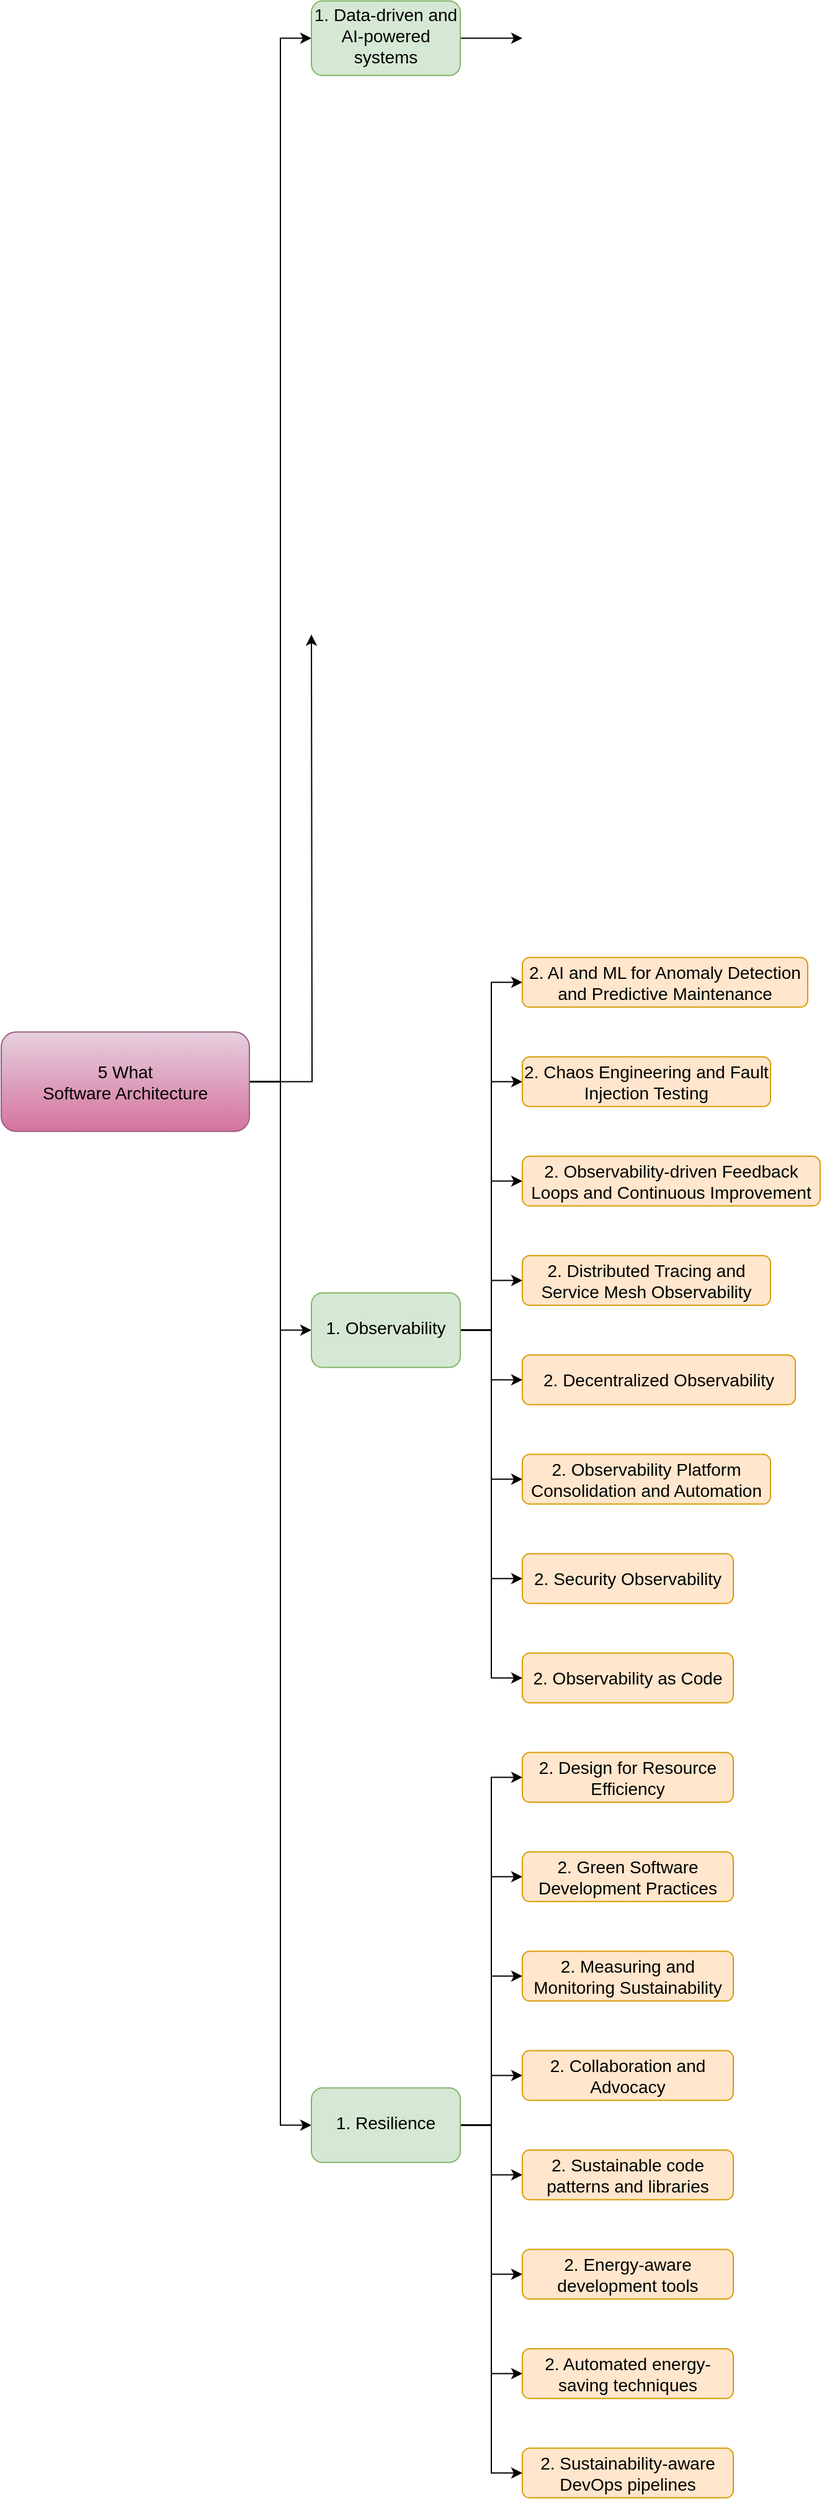 <mxfile version="22.1.21" type="github" pages="6">
  <diagram name="Copy of FiveWhatSA" id="Yakz9CkWHYuAtXK1mDK1">
    <mxGraphModel dx="2788" dy="-1168" grid="1" gridSize="10" guides="1" tooltips="1" connect="1" arrows="1" fold="1" page="1" pageScale="1" pageWidth="850" pageHeight="1100" math="0" shadow="0">
      <root>
        <mxCell id="X3p9GfTBQpLmAsuJgR_G-0" />
        <mxCell id="X3p9GfTBQpLmAsuJgR_G-1" parent="X3p9GfTBQpLmAsuJgR_G-0" />
        <mxCell id="X3p9GfTBQpLmAsuJgR_G-27" style="edgeStyle=orthogonalEdgeStyle;rounded=0;orthogonalLoop=1;jettySize=auto;html=1;entryX=0;entryY=0.5;entryDx=0;entryDy=0;" edge="1" parent="X3p9GfTBQpLmAsuJgR_G-1" source="X3p9GfTBQpLmAsuJgR_G-32" target="X3p9GfTBQpLmAsuJgR_G-36">
          <mxGeometry relative="1" as="geometry" />
        </mxCell>
        <mxCell id="X3p9GfTBQpLmAsuJgR_G-28" style="edgeStyle=orthogonalEdgeStyle;rounded=0;orthogonalLoop=1;jettySize=auto;html=1;entryX=0;entryY=0.5;entryDx=0;entryDy=0;" edge="1" parent="X3p9GfTBQpLmAsuJgR_G-1" source="X3p9GfTBQpLmAsuJgR_G-32">
          <mxGeometry relative="1" as="geometry">
            <mxPoint x="-490" y="3262.8" as="targetPoint" />
          </mxGeometry>
        </mxCell>
        <mxCell id="X3p9GfTBQpLmAsuJgR_G-29" style="edgeStyle=orthogonalEdgeStyle;rounded=0;orthogonalLoop=1;jettySize=auto;html=1;entryX=0;entryY=0.5;entryDx=0;entryDy=0;" edge="1" parent="X3p9GfTBQpLmAsuJgR_G-1" source="X3p9GfTBQpLmAsuJgR_G-32" target="X3p9GfTBQpLmAsuJgR_G-59">
          <mxGeometry relative="1" as="geometry" />
        </mxCell>
        <mxCell id="X3p9GfTBQpLmAsuJgR_G-31" style="edgeStyle=orthogonalEdgeStyle;rounded=0;orthogonalLoop=1;jettySize=auto;html=1;entryX=0;entryY=0.5;entryDx=0;entryDy=0;" edge="1" parent="X3p9GfTBQpLmAsuJgR_G-1" source="X3p9GfTBQpLmAsuJgR_G-32" target="X3p9GfTBQpLmAsuJgR_G-114">
          <mxGeometry relative="1" as="geometry" />
        </mxCell>
        <mxCell id="X3p9GfTBQpLmAsuJgR_G-32" value="5 What&lt;br&gt;Software Architecture" style="rounded=1;whiteSpace=wrap;html=1;fontSize=14;fillColor=#e6d0de;strokeColor=#996185;gradientColor=#d5739d;" vertex="1" parent="X3p9GfTBQpLmAsuJgR_G-1">
          <mxGeometry x="-740" y="3582.8" width="200" height="80" as="geometry" />
        </mxCell>
        <mxCell id="X3p9GfTBQpLmAsuJgR_G-34" value="" style="edgeStyle=orthogonalEdgeStyle;shape=connector;rounded=0;orthogonalLoop=1;jettySize=auto;html=1;labelBackgroundColor=default;strokeColor=default;align=center;verticalAlign=middle;fontFamily=Helvetica;fontSize=11;fontColor=default;endArrow=classic;orthogonal=1;" edge="1" parent="X3p9GfTBQpLmAsuJgR_G-1" source="X3p9GfTBQpLmAsuJgR_G-36">
          <mxGeometry relative="1" as="geometry">
            <mxPoint x="-320.0" y="2782.8" as="targetPoint" />
          </mxGeometry>
        </mxCell>
        <mxCell id="X3p9GfTBQpLmAsuJgR_G-36" value="1.&amp;nbsp;&lt;span style=&quot;background-color: initial;&quot;&gt;Data-driven and AI-powered systems&lt;br&gt;&lt;/span&gt;&lt;ul style=&quot;--tw-border-spacing-x: 0; --tw-border-spacing-y: 0; --tw-translate-x: 0; --tw-translate-y: 0; --tw-rotate: 0; --tw-skew-x: 0; --tw-skew-y: 0; --tw-scale-x: 1; --tw-scale-y: 1; --tw-pan-x: ; --tw-pan-y: ; --tw-pinch-zoom: ; --tw-scroll-snap-strictness: proximity; --tw-ordinal: ; --tw-slashed-zero: ; --tw-numeric-figure: ; --tw-numeric-spacing: ; --tw-numeric-fraction: ; --tw-ring-inset: ; --tw-ring-offset-width: 0px; --tw-ring-offset-color: #fff; --tw-ring-color: rgb(59 130 246 / .5); --tw-ring-offset-shadow: 0 0 #0000; --tw-ring-shadow: 0 0 #0000; --tw-shadow: 0 0 #0000; --tw-shadow-colored: 0 0 #0000; --tw-blur: ; --tw-brightness: ; --tw-contrast: ; --tw-grayscale: ; --tw-hue-rotate: ; --tw-invert: ; --tw-saturate: ; --tw-sepia: ; --tw-drop-shadow: ; --tw-backdrop-blur: ; --tw-backdrop-brightness: ; --tw-backdrop-contrast: ; --tw-backdrop-grayscale: ; --tw-backdrop-hue-rotate: ; --tw-backdrop-invert: ; --tw-backdrop-opacity: ; --tw-backdrop-saturate: ; --tw-backdrop-sepia: ; margin: 4px 0px; padding-inline-start: 36px;&quot; data-sourcepos=&quot;11:1-14:0&quot;&gt;&lt;span style=&quot;--tw-border-spacing-x: 0; --tw-border-spacing-y: 0; --tw-translate-x: 0; --tw-translate-y: 0; --tw-rotate: 0; --tw-skew-x: 0; --tw-skew-y: 0; --tw-scale-x: 1; --tw-scale-y: 1; --tw-pan-x: ; --tw-pan-y: ; --tw-pinch-zoom: ; --tw-scroll-snap-strictness: proximity; --tw-ordinal: ; --tw-slashed-zero: ; --tw-numeric-figure: ; --tw-numeric-spacing: ; --tw-numeric-fraction: ; --tw-ring-inset: ; --tw-ring-offset-width: 0px; --tw-ring-offset-color: #fff; --tw-ring-color: rgb(59 130 246 / .5); --tw-ring-offset-shadow: 0 0 #0000; --tw-ring-shadow: 0 0 #0000; --tw-shadow: 0 0 #0000; --tw-shadow-colored: 0 0 #0000; --tw-blur: ; --tw-brightness: ; --tw-contrast: ; --tw-grayscale: ; --tw-hue-rotate: ; --tw-invert: ; --tw-saturate: ; --tw-sepia: ; --tw-drop-shadow: ; --tw-backdrop-blur: ; --tw-backdrop-brightness: ; --tw-backdrop-contrast: ; --tw-backdrop-grayscale: ; --tw-backdrop-hue-rotate: ; --tw-backdrop-invert: ; --tw-backdrop-opacity: ; --tw-backdrop-saturate: ; --tw-backdrop-sepia: ; color: rgb(227, 227, 227); font-family: &amp;quot;Google Sans&amp;quot;, &amp;quot;Helvetica Neue&amp;quot;, sans-serif; font-size: 16px; text-align: start; background-color: rgb(19, 19, 20);&quot;&gt;&lt;/span&gt;&lt;/ul&gt;" style="rounded=1;whiteSpace=wrap;html=1;fontSize=14;fillColor=#d5e8d4;strokeColor=#82b366;" vertex="1" parent="X3p9GfTBQpLmAsuJgR_G-1">
          <mxGeometry x="-490" y="2752.8" width="120" height="60" as="geometry" />
        </mxCell>
        <mxCell id="X3p9GfTBQpLmAsuJgR_G-51" style="edgeStyle=orthogonalEdgeStyle;rounded=0;orthogonalLoop=1;jettySize=auto;html=1;entryX=0;entryY=0.5;entryDx=0;entryDy=0;" edge="1" parent="X3p9GfTBQpLmAsuJgR_G-1" source="X3p9GfTBQpLmAsuJgR_G-59" target="X3p9GfTBQpLmAsuJgR_G-98">
          <mxGeometry relative="1" as="geometry" />
        </mxCell>
        <mxCell id="X3p9GfTBQpLmAsuJgR_G-52" style="edgeStyle=orthogonalEdgeStyle;rounded=0;orthogonalLoop=1;jettySize=auto;html=1;entryX=0;entryY=0.5;entryDx=0;entryDy=0;" edge="1" parent="X3p9GfTBQpLmAsuJgR_G-1" source="X3p9GfTBQpLmAsuJgR_G-59" target="X3p9GfTBQpLmAsuJgR_G-99">
          <mxGeometry relative="1" as="geometry" />
        </mxCell>
        <mxCell id="X3p9GfTBQpLmAsuJgR_G-53" style="edgeStyle=orthogonalEdgeStyle;rounded=0;orthogonalLoop=1;jettySize=auto;html=1;entryX=0;entryY=0.5;entryDx=0;entryDy=0;" edge="1" parent="X3p9GfTBQpLmAsuJgR_G-1" source="X3p9GfTBQpLmAsuJgR_G-59" target="X3p9GfTBQpLmAsuJgR_G-102">
          <mxGeometry relative="1" as="geometry" />
        </mxCell>
        <mxCell id="X3p9GfTBQpLmAsuJgR_G-54" style="edgeStyle=orthogonalEdgeStyle;rounded=0;orthogonalLoop=1;jettySize=auto;html=1;entryX=0;entryY=0.5;entryDx=0;entryDy=0;" edge="1" parent="X3p9GfTBQpLmAsuJgR_G-1" source="X3p9GfTBQpLmAsuJgR_G-59" target="X3p9GfTBQpLmAsuJgR_G-100">
          <mxGeometry relative="1" as="geometry" />
        </mxCell>
        <mxCell id="X3p9GfTBQpLmAsuJgR_G-55" style="edgeStyle=orthogonalEdgeStyle;rounded=0;orthogonalLoop=1;jettySize=auto;html=1;entryX=0;entryY=0.5;entryDx=0;entryDy=0;" edge="1" parent="X3p9GfTBQpLmAsuJgR_G-1" source="X3p9GfTBQpLmAsuJgR_G-59" target="X3p9GfTBQpLmAsuJgR_G-103">
          <mxGeometry relative="1" as="geometry" />
        </mxCell>
        <mxCell id="X3p9GfTBQpLmAsuJgR_G-56" style="edgeStyle=orthogonalEdgeStyle;rounded=0;orthogonalLoop=1;jettySize=auto;html=1;entryX=0;entryY=0.5;entryDx=0;entryDy=0;" edge="1" parent="X3p9GfTBQpLmAsuJgR_G-1" source="X3p9GfTBQpLmAsuJgR_G-59" target="X3p9GfTBQpLmAsuJgR_G-101">
          <mxGeometry relative="1" as="geometry" />
        </mxCell>
        <mxCell id="X3p9GfTBQpLmAsuJgR_G-57" style="edgeStyle=orthogonalEdgeStyle;rounded=0;orthogonalLoop=1;jettySize=auto;html=1;entryX=0;entryY=0.5;entryDx=0;entryDy=0;" edge="1" parent="X3p9GfTBQpLmAsuJgR_G-1" source="X3p9GfTBQpLmAsuJgR_G-59" target="X3p9GfTBQpLmAsuJgR_G-104">
          <mxGeometry relative="1" as="geometry" />
        </mxCell>
        <mxCell id="X3p9GfTBQpLmAsuJgR_G-58" style="edgeStyle=orthogonalEdgeStyle;rounded=0;orthogonalLoop=1;jettySize=auto;html=1;entryX=0;entryY=0.5;entryDx=0;entryDy=0;" edge="1" parent="X3p9GfTBQpLmAsuJgR_G-1" source="X3p9GfTBQpLmAsuJgR_G-59" target="X3p9GfTBQpLmAsuJgR_G-105">
          <mxGeometry relative="1" as="geometry" />
        </mxCell>
        <mxCell id="X3p9GfTBQpLmAsuJgR_G-59" value="1.&amp;nbsp;Observability&lt;span style=&quot;background-color: initial;&quot;&gt;&lt;br&gt;&lt;/span&gt;&lt;ul style=&quot;--tw-border-spacing-x: 0; --tw-border-spacing-y: 0; --tw-translate-x: 0; --tw-translate-y: 0; --tw-rotate: 0; --tw-skew-x: 0; --tw-skew-y: 0; --tw-scale-x: 1; --tw-scale-y: 1; --tw-pan-x: ; --tw-pan-y: ; --tw-pinch-zoom: ; --tw-scroll-snap-strictness: proximity; --tw-ordinal: ; --tw-slashed-zero: ; --tw-numeric-figure: ; --tw-numeric-spacing: ; --tw-numeric-fraction: ; --tw-ring-inset: ; --tw-ring-offset-width: 0px; --tw-ring-offset-color: #fff; --tw-ring-color: rgb(59 130 246 / .5); --tw-ring-offset-shadow: 0 0 #0000; --tw-ring-shadow: 0 0 #0000; --tw-shadow: 0 0 #0000; --tw-shadow-colored: 0 0 #0000; --tw-blur: ; --tw-brightness: ; --tw-contrast: ; --tw-grayscale: ; --tw-hue-rotate: ; --tw-invert: ; --tw-saturate: ; --tw-sepia: ; --tw-drop-shadow: ; --tw-backdrop-blur: ; --tw-backdrop-brightness: ; --tw-backdrop-contrast: ; --tw-backdrop-grayscale: ; --tw-backdrop-hue-rotate: ; --tw-backdrop-invert: ; --tw-backdrop-opacity: ; --tw-backdrop-saturate: ; --tw-backdrop-sepia: ; margin: 4px 0px; padding-inline-start: 36px;&quot; data-sourcepos=&quot;11:1-14:0&quot;&gt;&lt;span style=&quot;--tw-border-spacing-x: 0; --tw-border-spacing-y: 0; --tw-translate-x: 0; --tw-translate-y: 0; --tw-rotate: 0; --tw-skew-x: 0; --tw-skew-y: 0; --tw-scale-x: 1; --tw-scale-y: 1; --tw-pan-x: ; --tw-pan-y: ; --tw-pinch-zoom: ; --tw-scroll-snap-strictness: proximity; --tw-ordinal: ; --tw-slashed-zero: ; --tw-numeric-figure: ; --tw-numeric-spacing: ; --tw-numeric-fraction: ; --tw-ring-inset: ; --tw-ring-offset-width: 0px; --tw-ring-offset-color: #fff; --tw-ring-color: rgb(59 130 246 / .5); --tw-ring-offset-shadow: 0 0 #0000; --tw-ring-shadow: 0 0 #0000; --tw-shadow: 0 0 #0000; --tw-shadow-colored: 0 0 #0000; --tw-blur: ; --tw-brightness: ; --tw-contrast: ; --tw-grayscale: ; --tw-hue-rotate: ; --tw-invert: ; --tw-saturate: ; --tw-sepia: ; --tw-drop-shadow: ; --tw-backdrop-blur: ; --tw-backdrop-brightness: ; --tw-backdrop-contrast: ; --tw-backdrop-grayscale: ; --tw-backdrop-hue-rotate: ; --tw-backdrop-invert: ; --tw-backdrop-opacity: ; --tw-backdrop-saturate: ; --tw-backdrop-sepia: ; color: rgb(227, 227, 227); font-family: &amp;quot;Google Sans&amp;quot;, &amp;quot;Helvetica Neue&amp;quot;, sans-serif; font-size: 16px; text-align: start; background-color: rgb(19, 19, 20);&quot;&gt;&lt;/span&gt;&lt;/ul&gt;" style="rounded=1;whiteSpace=wrap;html=1;fontSize=14;fillColor=#d5e8d4;strokeColor=#82b366;" vertex="1" parent="X3p9GfTBQpLmAsuJgR_G-1">
          <mxGeometry x="-490" y="3792.8" width="120" height="60" as="geometry" />
        </mxCell>
        <mxCell id="X3p9GfTBQpLmAsuJgR_G-98" value="2. AI and ML for Anomaly Detection and Predictive Maintenance" style="rounded=1;whiteSpace=wrap;html=1;fontSize=14;fillColor=#ffe6cc;strokeColor=#d79b00;" vertex="1" parent="X3p9GfTBQpLmAsuJgR_G-1">
          <mxGeometry x="-320" y="3522.8" width="230" height="40" as="geometry" />
        </mxCell>
        <mxCell id="X3p9GfTBQpLmAsuJgR_G-99" value="2. Chaos Engineering and Fault Injection Testing" style="rounded=1;whiteSpace=wrap;html=1;fontSize=14;fillColor=#ffe6cc;strokeColor=#d79b00;" vertex="1" parent="X3p9GfTBQpLmAsuJgR_G-1">
          <mxGeometry x="-320" y="3602.8" width="200" height="40" as="geometry" />
        </mxCell>
        <mxCell id="X3p9GfTBQpLmAsuJgR_G-100" value="2. Distributed Tracing and Service Mesh Observability" style="rounded=1;whiteSpace=wrap;html=1;fontSize=14;fillColor=#ffe6cc;strokeColor=#d79b00;" vertex="1" parent="X3p9GfTBQpLmAsuJgR_G-1">
          <mxGeometry x="-320" y="3762.8" width="200" height="40" as="geometry" />
        </mxCell>
        <mxCell id="X3p9GfTBQpLmAsuJgR_G-101" value="2. Observability Platform Consolidation and Automation" style="rounded=1;whiteSpace=wrap;html=1;fontSize=14;fillColor=#ffe6cc;strokeColor=#d79b00;" vertex="1" parent="X3p9GfTBQpLmAsuJgR_G-1">
          <mxGeometry x="-320" y="3922.8" width="200" height="40" as="geometry" />
        </mxCell>
        <mxCell id="X3p9GfTBQpLmAsuJgR_G-102" value="2. Observability-driven Feedback Loops and Continuous Improvement" style="rounded=1;whiteSpace=wrap;html=1;fontSize=14;fillColor=#ffe6cc;strokeColor=#d79b00;" vertex="1" parent="X3p9GfTBQpLmAsuJgR_G-1">
          <mxGeometry x="-320" y="3682.8" width="240" height="40" as="geometry" />
        </mxCell>
        <mxCell id="X3p9GfTBQpLmAsuJgR_G-103" value="2. Decentralized Observability" style="rounded=1;whiteSpace=wrap;html=1;fontSize=14;fillColor=#ffe6cc;strokeColor=#d79b00;" vertex="1" parent="X3p9GfTBQpLmAsuJgR_G-1">
          <mxGeometry x="-320" y="3842.8" width="220" height="40" as="geometry" />
        </mxCell>
        <mxCell id="X3p9GfTBQpLmAsuJgR_G-104" value="2. Security Observability" style="rounded=1;whiteSpace=wrap;html=1;fontSize=14;fillColor=#ffe6cc;strokeColor=#d79b00;" vertex="1" parent="X3p9GfTBQpLmAsuJgR_G-1">
          <mxGeometry x="-320" y="4002.8" width="170" height="40" as="geometry" />
        </mxCell>
        <mxCell id="X3p9GfTBQpLmAsuJgR_G-105" value="2. Observability as Code" style="rounded=1;whiteSpace=wrap;html=1;fontSize=14;fillColor=#ffe6cc;strokeColor=#d79b00;" vertex="1" parent="X3p9GfTBQpLmAsuJgR_G-1">
          <mxGeometry x="-320" y="4082.8" width="170" height="40" as="geometry" />
        </mxCell>
        <mxCell id="X3p9GfTBQpLmAsuJgR_G-106" style="edgeStyle=orthogonalEdgeStyle;rounded=0;orthogonalLoop=1;jettySize=auto;html=1;entryX=0;entryY=0.5;entryDx=0;entryDy=0;" edge="1" parent="X3p9GfTBQpLmAsuJgR_G-1" source="X3p9GfTBQpLmAsuJgR_G-114" target="X3p9GfTBQpLmAsuJgR_G-115">
          <mxGeometry relative="1" as="geometry" />
        </mxCell>
        <mxCell id="X3p9GfTBQpLmAsuJgR_G-107" style="edgeStyle=orthogonalEdgeStyle;rounded=0;orthogonalLoop=1;jettySize=auto;html=1;entryX=0;entryY=0.5;entryDx=0;entryDy=0;" edge="1" parent="X3p9GfTBQpLmAsuJgR_G-1" source="X3p9GfTBQpLmAsuJgR_G-114" target="X3p9GfTBQpLmAsuJgR_G-116">
          <mxGeometry relative="1" as="geometry" />
        </mxCell>
        <mxCell id="X3p9GfTBQpLmAsuJgR_G-108" style="edgeStyle=orthogonalEdgeStyle;rounded=0;orthogonalLoop=1;jettySize=auto;html=1;entryX=0;entryY=0.5;entryDx=0;entryDy=0;" edge="1" parent="X3p9GfTBQpLmAsuJgR_G-1" source="X3p9GfTBQpLmAsuJgR_G-114" target="X3p9GfTBQpLmAsuJgR_G-117">
          <mxGeometry relative="1" as="geometry" />
        </mxCell>
        <mxCell id="X3p9GfTBQpLmAsuJgR_G-109" style="edgeStyle=orthogonalEdgeStyle;rounded=0;orthogonalLoop=1;jettySize=auto;html=1;entryX=0;entryY=0.5;entryDx=0;entryDy=0;" edge="1" parent="X3p9GfTBQpLmAsuJgR_G-1" source="X3p9GfTBQpLmAsuJgR_G-114" target="X3p9GfTBQpLmAsuJgR_G-118">
          <mxGeometry relative="1" as="geometry" />
        </mxCell>
        <mxCell id="X3p9GfTBQpLmAsuJgR_G-110" style="edgeStyle=orthogonalEdgeStyle;rounded=0;orthogonalLoop=1;jettySize=auto;html=1;" edge="1" parent="X3p9GfTBQpLmAsuJgR_G-1" source="X3p9GfTBQpLmAsuJgR_G-114" target="X3p9GfTBQpLmAsuJgR_G-119">
          <mxGeometry relative="1" as="geometry" />
        </mxCell>
        <mxCell id="X3p9GfTBQpLmAsuJgR_G-111" style="edgeStyle=orthogonalEdgeStyle;rounded=0;orthogonalLoop=1;jettySize=auto;html=1;entryX=0;entryY=0.5;entryDx=0;entryDy=0;" edge="1" parent="X3p9GfTBQpLmAsuJgR_G-1" source="X3p9GfTBQpLmAsuJgR_G-114" target="X3p9GfTBQpLmAsuJgR_G-120">
          <mxGeometry relative="1" as="geometry" />
        </mxCell>
        <mxCell id="X3p9GfTBQpLmAsuJgR_G-112" style="edgeStyle=orthogonalEdgeStyle;rounded=0;orthogonalLoop=1;jettySize=auto;html=1;entryX=0;entryY=0.5;entryDx=0;entryDy=0;" edge="1" parent="X3p9GfTBQpLmAsuJgR_G-1" source="X3p9GfTBQpLmAsuJgR_G-114" target="X3p9GfTBQpLmAsuJgR_G-121">
          <mxGeometry relative="1" as="geometry" />
        </mxCell>
        <mxCell id="X3p9GfTBQpLmAsuJgR_G-113" style="edgeStyle=orthogonalEdgeStyle;rounded=0;orthogonalLoop=1;jettySize=auto;html=1;entryX=0;entryY=0.5;entryDx=0;entryDy=0;" edge="1" parent="X3p9GfTBQpLmAsuJgR_G-1" source="X3p9GfTBQpLmAsuJgR_G-114" target="X3p9GfTBQpLmAsuJgR_G-122">
          <mxGeometry relative="1" as="geometry" />
        </mxCell>
        <mxCell id="X3p9GfTBQpLmAsuJgR_G-114" value="1. Resilience&lt;span style=&quot;background-color: initial;&quot;&gt;&lt;br&gt;&lt;/span&gt;&lt;ul style=&quot;--tw-border-spacing-x: 0; --tw-border-spacing-y: 0; --tw-translate-x: 0; --tw-translate-y: 0; --tw-rotate: 0; --tw-skew-x: 0; --tw-skew-y: 0; --tw-scale-x: 1; --tw-scale-y: 1; --tw-pan-x: ; --tw-pan-y: ; --tw-pinch-zoom: ; --tw-scroll-snap-strictness: proximity; --tw-ordinal: ; --tw-slashed-zero: ; --tw-numeric-figure: ; --tw-numeric-spacing: ; --tw-numeric-fraction: ; --tw-ring-inset: ; --tw-ring-offset-width: 0px; --tw-ring-offset-color: #fff; --tw-ring-color: rgb(59 130 246 / .5); --tw-ring-offset-shadow: 0 0 #0000; --tw-ring-shadow: 0 0 #0000; --tw-shadow: 0 0 #0000; --tw-shadow-colored: 0 0 #0000; --tw-blur: ; --tw-brightness: ; --tw-contrast: ; --tw-grayscale: ; --tw-hue-rotate: ; --tw-invert: ; --tw-saturate: ; --tw-sepia: ; --tw-drop-shadow: ; --tw-backdrop-blur: ; --tw-backdrop-brightness: ; --tw-backdrop-contrast: ; --tw-backdrop-grayscale: ; --tw-backdrop-hue-rotate: ; --tw-backdrop-invert: ; --tw-backdrop-opacity: ; --tw-backdrop-saturate: ; --tw-backdrop-sepia: ; margin: 4px 0px; padding-inline-start: 36px;&quot; data-sourcepos=&quot;11:1-14:0&quot;&gt;&lt;span style=&quot;--tw-border-spacing-x: 0; --tw-border-spacing-y: 0; --tw-translate-x: 0; --tw-translate-y: 0; --tw-rotate: 0; --tw-skew-x: 0; --tw-skew-y: 0; --tw-scale-x: 1; --tw-scale-y: 1; --tw-pan-x: ; --tw-pan-y: ; --tw-pinch-zoom: ; --tw-scroll-snap-strictness: proximity; --tw-ordinal: ; --tw-slashed-zero: ; --tw-numeric-figure: ; --tw-numeric-spacing: ; --tw-numeric-fraction: ; --tw-ring-inset: ; --tw-ring-offset-width: 0px; --tw-ring-offset-color: #fff; --tw-ring-color: rgb(59 130 246 / .5); --tw-ring-offset-shadow: 0 0 #0000; --tw-ring-shadow: 0 0 #0000; --tw-shadow: 0 0 #0000; --tw-shadow-colored: 0 0 #0000; --tw-blur: ; --tw-brightness: ; --tw-contrast: ; --tw-grayscale: ; --tw-hue-rotate: ; --tw-invert: ; --tw-saturate: ; --tw-sepia: ; --tw-drop-shadow: ; --tw-backdrop-blur: ; --tw-backdrop-brightness: ; --tw-backdrop-contrast: ; --tw-backdrop-grayscale: ; --tw-backdrop-hue-rotate: ; --tw-backdrop-invert: ; --tw-backdrop-opacity: ; --tw-backdrop-saturate: ; --tw-backdrop-sepia: ; color: rgb(227, 227, 227); font-family: &amp;quot;Google Sans&amp;quot;, &amp;quot;Helvetica Neue&amp;quot;, sans-serif; font-size: 16px; text-align: start; background-color: rgb(19, 19, 20);&quot;&gt;&lt;/span&gt;&lt;/ul&gt;" style="rounded=1;whiteSpace=wrap;html=1;fontSize=14;fillColor=#d5e8d4;strokeColor=#82b366;" vertex="1" parent="X3p9GfTBQpLmAsuJgR_G-1">
          <mxGeometry x="-490" y="4432.8" width="120" height="60" as="geometry" />
        </mxCell>
        <mxCell id="X3p9GfTBQpLmAsuJgR_G-115" value="2. Design for Resource Efficiency" style="rounded=1;whiteSpace=wrap;html=1;fontSize=14;fillColor=#ffe6cc;strokeColor=#d79b00;" vertex="1" parent="X3p9GfTBQpLmAsuJgR_G-1">
          <mxGeometry x="-320" y="4162.8" width="170" height="40" as="geometry" />
        </mxCell>
        <mxCell id="X3p9GfTBQpLmAsuJgR_G-116" value="2. Green Software Development Practices" style="rounded=1;whiteSpace=wrap;html=1;fontSize=14;fillColor=#ffe6cc;strokeColor=#d79b00;" vertex="1" parent="X3p9GfTBQpLmAsuJgR_G-1">
          <mxGeometry x="-320" y="4242.8" width="170" height="40" as="geometry" />
        </mxCell>
        <mxCell id="X3p9GfTBQpLmAsuJgR_G-117" value="2. Measuring and Monitoring Sustainability" style="rounded=1;whiteSpace=wrap;html=1;fontSize=14;fillColor=#ffe6cc;strokeColor=#d79b00;" vertex="1" parent="X3p9GfTBQpLmAsuJgR_G-1">
          <mxGeometry x="-320" y="4322.8" width="170" height="40" as="geometry" />
        </mxCell>
        <mxCell id="X3p9GfTBQpLmAsuJgR_G-118" value="2. Collaboration and Advocacy" style="rounded=1;whiteSpace=wrap;html=1;fontSize=14;fillColor=#ffe6cc;strokeColor=#d79b00;" vertex="1" parent="X3p9GfTBQpLmAsuJgR_G-1">
          <mxGeometry x="-320" y="4402.8" width="170" height="40" as="geometry" />
        </mxCell>
        <mxCell id="X3p9GfTBQpLmAsuJgR_G-119" value="2. Sustainable code patterns and libraries" style="rounded=1;whiteSpace=wrap;html=1;fontSize=14;fillColor=#ffe6cc;strokeColor=#d79b00;" vertex="1" parent="X3p9GfTBQpLmAsuJgR_G-1">
          <mxGeometry x="-320" y="4482.8" width="170" height="40" as="geometry" />
        </mxCell>
        <mxCell id="X3p9GfTBQpLmAsuJgR_G-120" value="2. Energy-aware development tools" style="rounded=1;whiteSpace=wrap;html=1;fontSize=14;fillColor=#ffe6cc;strokeColor=#d79b00;" vertex="1" parent="X3p9GfTBQpLmAsuJgR_G-1">
          <mxGeometry x="-320" y="4562.8" width="170" height="40" as="geometry" />
        </mxCell>
        <mxCell id="X3p9GfTBQpLmAsuJgR_G-121" value="2. Automated energy-saving techniques" style="rounded=1;whiteSpace=wrap;html=1;fontSize=14;fillColor=#ffe6cc;strokeColor=#d79b00;" vertex="1" parent="X3p9GfTBQpLmAsuJgR_G-1">
          <mxGeometry x="-320" y="4642.8" width="170" height="40" as="geometry" />
        </mxCell>
        <mxCell id="X3p9GfTBQpLmAsuJgR_G-122" value="2. Sustainability-aware DevOps pipelines" style="rounded=1;whiteSpace=wrap;html=1;fontSize=14;fillColor=#ffe6cc;strokeColor=#d79b00;" vertex="1" parent="X3p9GfTBQpLmAsuJgR_G-1">
          <mxGeometry x="-320" y="4722.8" width="170" height="40" as="geometry" />
        </mxCell>
      </root>
    </mxGraphModel>
  </diagram>
  <diagram name="FiveWhatSA" id="X454g6R_AvgZhv90Q3pv">
    <mxGraphModel dx="1647" dy="877" grid="1" gridSize="10" guides="1" tooltips="1" connect="1" arrows="1" fold="1" page="1" pageScale="1" pageWidth="850" pageHeight="1100" math="0" shadow="0">
      <root>
        <mxCell id="0" />
        <mxCell id="1" parent="0" />
        <mxCell id="BmR1-r161Oy5WU42kNrf-8" value="" style="shape=connector;rounded=0;orthogonalLoop=1;jettySize=auto;html=1;labelBackgroundColor=default;strokeColor=default;align=center;verticalAlign=middle;fontFamily=Helvetica;fontSize=18;fontColor=default;endArrow=classic;exitX=1;exitY=1;exitDx=0;exitDy=0;entryX=0;entryY=0.5;entryDx=0;entryDy=0;" edge="1" parent="1" source="uZfb697N7_tgLZpQcWuR-4" target="uZfb697N7_tgLZpQcWuR-23">
          <mxGeometry relative="1" as="geometry" />
        </mxCell>
        <mxCell id="BmR1-r161Oy5WU42kNrf-13" style="rounded=0;orthogonalLoop=1;jettySize=auto;html=1;entryX=0;entryY=0.5;entryDx=0;entryDy=0;labelBackgroundColor=default;strokeColor=default;align=center;verticalAlign=middle;fontFamily=Helvetica;fontSize=18;fontColor=default;endArrow=classic;exitX=1;exitY=0;exitDx=0;exitDy=0;" edge="1" parent="1" source="uZfb697N7_tgLZpQcWuR-4" target="uZfb697N7_tgLZpQcWuR-11">
          <mxGeometry relative="1" as="geometry" />
        </mxCell>
        <mxCell id="BmR1-r161Oy5WU42kNrf-14" style="edgeStyle=orthogonalEdgeStyle;shape=connector;rounded=0;orthogonalLoop=1;jettySize=auto;html=1;entryX=0;entryY=0.5;entryDx=0;entryDy=0;labelBackgroundColor=default;strokeColor=default;align=center;verticalAlign=middle;fontFamily=Helvetica;fontSize=18;fontColor=default;endArrow=classic;" edge="1" parent="1" source="uZfb697N7_tgLZpQcWuR-4" target="uZfb697N7_tgLZpQcWuR-84">
          <mxGeometry relative="1" as="geometry" />
        </mxCell>
        <mxCell id="uZfb697N7_tgLZpQcWuR-4" value="1. Cloud Centric Approach" style="rounded=1;whiteSpace=wrap;html=1;fontSize=18;fillColor=#d5e8d4;strokeColor=#82b366;" vertex="1" parent="1">
          <mxGeometry x="1060" y="420" width="217.5" height="60" as="geometry" />
        </mxCell>
        <mxCell id="uZfb697N7_tgLZpQcWuR-11" value="T3-1. Serverless Architecture" style="rounded=1;whiteSpace=wrap;html=1;fontSize=18;fillColor=#d5e8d4;strokeColor=#82b366;" vertex="1" parent="1">
          <mxGeometry x="1380" y="320" width="240" height="60" as="geometry" />
        </mxCell>
        <UserObject label="T1-1. Cloud Native Design" id="uZfb697N7_tgLZpQcWuR-23">
          <mxCell style="rounded=1;whiteSpace=wrap;html=1;fontSize=18;fillColor=#d5e8d4;strokeColor=#82b366;fontColor=#0000ff;" vertex="1" parent="1">
            <mxGeometry x="1380" y="520" width="232.5" height="60" as="geometry" />
          </mxCell>
        </UserObject>
        <mxCell id="uZfb697N7_tgLZpQcWuR-25" style="rounded=0;orthogonalLoop=1;jettySize=auto;html=1;entryDx=0;entryDy=0;orthogonal=1;fontSize=18;" edge="1" parent="1" source="uZfb697N7_tgLZpQcWuR-31" target="uZfb697N7_tgLZpQcWuR-79">
          <mxGeometry relative="1" as="geometry" />
        </mxCell>
        <mxCell id="BmR1-r161Oy5WU42kNrf-1" style="shape=connector;rounded=0;orthogonalLoop=1;jettySize=auto;html=1;labelBackgroundColor=default;strokeColor=default;align=center;verticalAlign=middle;fontFamily=Helvetica;fontSize=18;fontColor=default;endArrow=classic;exitX=1;exitY=1;exitDx=0;exitDy=0;entryX=0;entryY=0;entryDx=0;entryDy=0;" edge="1" parent="1" source="uZfb697N7_tgLZpQcWuR-31" target="uZfb697N7_tgLZpQcWuR-113">
          <mxGeometry relative="1" as="geometry" />
        </mxCell>
        <mxCell id="BmR1-r161Oy5WU42kNrf-2" style="shape=connector;rounded=0;orthogonalLoop=1;jettySize=auto;html=1;labelBackgroundColor=default;strokeColor=default;align=center;verticalAlign=middle;fontFamily=Helvetica;fontSize=18;fontColor=default;endArrow=classic;entryX=1;entryY=1;entryDx=0;entryDy=0;exitX=0;exitY=0;exitDx=0;exitDy=0;" edge="1" parent="1" source="uZfb697N7_tgLZpQcWuR-31" target="uZfb697N7_tgLZpQcWuR-49">
          <mxGeometry relative="1" as="geometry" />
        </mxCell>
        <mxCell id="BmR1-r161Oy5WU42kNrf-3" style="shape=connector;rounded=0;orthogonalLoop=1;jettySize=auto;html=1;entryX=1;entryY=0.5;entryDx=0;entryDy=0;labelBackgroundColor=default;strokeColor=default;align=center;verticalAlign=middle;fontFamily=Helvetica;fontSize=18;fontColor=default;endArrow=classic;" edge="1" parent="1" source="uZfb697N7_tgLZpQcWuR-31" target="uZfb697N7_tgLZpQcWuR-35">
          <mxGeometry relative="1" as="geometry" />
        </mxCell>
        <mxCell id="BmR1-r161Oy5WU42kNrf-4" style="shape=connector;rounded=0;orthogonalLoop=1;jettySize=auto;html=1;labelBackgroundColor=default;strokeColor=default;align=center;verticalAlign=middle;fontFamily=Helvetica;fontSize=18;fontColor=default;endArrow=classic;edgeStyle=orthogonalEdgeStyle;" edge="1" parent="1" source="uZfb697N7_tgLZpQcWuR-31" target="uZfb697N7_tgLZpQcWuR-58">
          <mxGeometry relative="1" as="geometry" />
        </mxCell>
        <mxCell id="BmR1-r161Oy5WU42kNrf-9" style="edgeStyle=orthogonalEdgeStyle;shape=connector;rounded=0;orthogonalLoop=1;jettySize=auto;html=1;labelBackgroundColor=default;strokeColor=default;align=center;verticalAlign=middle;fontFamily=Helvetica;fontSize=18;fontColor=default;endArrow=classic;" edge="1" parent="1" source="uZfb697N7_tgLZpQcWuR-31" target="uZfb697N7_tgLZpQcWuR-39">
          <mxGeometry relative="1" as="geometry" />
        </mxCell>
        <mxCell id="BmR1-r161Oy5WU42kNrf-11" style="edgeStyle=orthogonalEdgeStyle;shape=connector;rounded=0;orthogonalLoop=1;jettySize=auto;html=1;entryX=0;entryY=0.5;entryDx=0;entryDy=0;labelBackgroundColor=default;strokeColor=default;align=center;verticalAlign=middle;fontFamily=Helvetica;fontSize=18;fontColor=default;endArrow=classic;" edge="1" parent="1" source="uZfb697N7_tgLZpQcWuR-31" target="uZfb697N7_tgLZpQcWuR-4">
          <mxGeometry relative="1" as="geometry" />
        </mxCell>
        <mxCell id="uZfb697N7_tgLZpQcWuR-31" value="5 What&lt;br style=&quot;font-size: 18px;&quot;&gt;Software Architecture" style="rounded=1;whiteSpace=wrap;html=1;fontSize=18;fillColor=#e6d0de;strokeColor=#996185;gradientColor=#d5739d;" vertex="1" parent="1">
          <mxGeometry x="772.5" y="410" width="200" height="80" as="geometry" />
        </mxCell>
        <mxCell id="BmR1-r161Oy5WU42kNrf-15" style="shape=connector;rounded=0;orthogonalLoop=1;jettySize=auto;html=1;entryX=1;entryY=1;entryDx=0;entryDy=0;labelBackgroundColor=default;strokeColor=default;align=center;verticalAlign=middle;fontFamily=Helvetica;fontSize=18;fontColor=default;endArrow=classic;exitX=0;exitY=0;exitDx=0;exitDy=0;" edge="1" parent="1" source="uZfb697N7_tgLZpQcWuR-35" target="uZfb697N7_tgLZpQcWuR-48">
          <mxGeometry relative="1" as="geometry" />
        </mxCell>
        <mxCell id="BmR1-r161Oy5WU42kNrf-16" style="edgeStyle=orthogonalEdgeStyle;shape=connector;rounded=0;orthogonalLoop=1;jettySize=auto;html=1;entryX=1;entryY=0.5;entryDx=0;entryDy=0;labelBackgroundColor=default;strokeColor=default;align=center;verticalAlign=middle;fontFamily=Helvetica;fontSize=18;fontColor=default;endArrow=classic;" edge="1" parent="1" source="uZfb697N7_tgLZpQcWuR-35" target="uZfb697N7_tgLZpQcWuR-47">
          <mxGeometry relative="1" as="geometry" />
        </mxCell>
        <mxCell id="BmR1-r161Oy5WU42kNrf-17" style="shape=connector;rounded=0;orthogonalLoop=1;jettySize=auto;html=1;entryX=1;entryY=0;entryDx=0;entryDy=0;labelBackgroundColor=default;strokeColor=default;align=center;verticalAlign=middle;fontFamily=Helvetica;fontSize=18;fontColor=default;endArrow=classic;exitX=0;exitY=1;exitDx=0;exitDy=0;" edge="1" parent="1" source="uZfb697N7_tgLZpQcWuR-35" target="uZfb697N7_tgLZpQcWuR-40">
          <mxGeometry relative="1" as="geometry" />
        </mxCell>
        <mxCell id="uZfb697N7_tgLZpQcWuR-35" value="1.&amp;nbsp;&lt;span style=&quot;background-color: initial; font-size: 18px;&quot;&gt;Data-driven and AI-powered systems&lt;br style=&quot;font-size: 18px;&quot;&gt;&lt;/span&gt;&lt;ul style=&quot;--tw-border-spacing-x: 0; --tw-border-spacing-y: 0; --tw-translate-x: 0; --tw-translate-y: 0; --tw-rotate: 0; --tw-skew-x: 0; --tw-skew-y: 0; --tw-scale-x: 1; --tw-scale-y: 1; --tw-pan-x: ; --tw-pan-y: ; --tw-pinch-zoom: ; --tw-scroll-snap-strictness: proximity; --tw-ordinal: ; --tw-slashed-zero: ; --tw-numeric-figure: ; --tw-numeric-spacing: ; --tw-numeric-fraction: ; --tw-ring-inset: ; --tw-ring-offset-width: 0px; --tw-ring-offset-color: #fff; --tw-ring-color: rgb(59 130 246 / .5); --tw-ring-offset-shadow: 0 0 #0000; --tw-ring-shadow: 0 0 #0000; --tw-shadow: 0 0 #0000; --tw-shadow-colored: 0 0 #0000; --tw-blur: ; --tw-brightness: ; --tw-contrast: ; --tw-grayscale: ; --tw-hue-rotate: ; --tw-invert: ; --tw-saturate: ; --tw-sepia: ; --tw-drop-shadow: ; --tw-backdrop-blur: ; --tw-backdrop-brightness: ; --tw-backdrop-contrast: ; --tw-backdrop-grayscale: ; --tw-backdrop-hue-rotate: ; --tw-backdrop-invert: ; --tw-backdrop-opacity: ; --tw-backdrop-saturate: ; --tw-backdrop-sepia: ; margin: 4px 0px; padding-inline-start: 36px; font-size: 18px;&quot; data-sourcepos=&quot;11:1-14:0&quot;&gt;&lt;span style=&quot;--tw-border-spacing-x: 0; --tw-border-spacing-y: 0; --tw-translate-x: 0; --tw-translate-y: 0; --tw-rotate: 0; --tw-skew-x: 0; --tw-skew-y: 0; --tw-scale-x: 1; --tw-scale-y: 1; --tw-pan-x: ; --tw-pan-y: ; --tw-pinch-zoom: ; --tw-scroll-snap-strictness: proximity; --tw-ordinal: ; --tw-slashed-zero: ; --tw-numeric-figure: ; --tw-numeric-spacing: ; --tw-numeric-fraction: ; --tw-ring-inset: ; --tw-ring-offset-width: 0px; --tw-ring-offset-color: #fff; --tw-ring-color: rgb(59 130 246 / .5); --tw-ring-offset-shadow: 0 0 #0000; --tw-ring-shadow: 0 0 #0000; --tw-shadow: 0 0 #0000; --tw-shadow-colored: 0 0 #0000; --tw-blur: ; --tw-brightness: ; --tw-contrast: ; --tw-grayscale: ; --tw-hue-rotate: ; --tw-invert: ; --tw-saturate: ; --tw-sepia: ; --tw-drop-shadow: ; --tw-backdrop-blur: ; --tw-backdrop-brightness: ; --tw-backdrop-contrast: ; --tw-backdrop-grayscale: ; --tw-backdrop-hue-rotate: ; --tw-backdrop-invert: ; --tw-backdrop-opacity: ; --tw-backdrop-saturate: ; --tw-backdrop-sepia: ; color: rgb(227, 227, 227); font-family: &amp;quot;Google Sans&amp;quot;, &amp;quot;Helvetica Neue&amp;quot;, sans-serif; font-size: 18px; text-align: start; background-color: rgb(19, 19, 20);&quot;&gt;&lt;/span&gt;&lt;/ul&gt;" style="rounded=1;whiteSpace=wrap;html=1;fontSize=18;fillColor=#d5e8d4;strokeColor=#82b366;" vertex="1" parent="1">
          <mxGeometry x="420" y="420" width="310" height="60" as="geometry" />
        </mxCell>
        <mxCell id="uZfb697N7_tgLZpQcWuR-36" value="" style="shape=connector;rounded=0;orthogonalLoop=1;jettySize=auto;html=1;labelBackgroundColor=default;strokeColor=default;align=center;verticalAlign=middle;fontFamily=Helvetica;fontSize=18;fontColor=default;endArrow=classic;orthogonal=1;entryDx=0;entryDy=0;" edge="1" parent="1" source="uZfb697N7_tgLZpQcWuR-39" target="uZfb697N7_tgLZpQcWuR-59">
          <mxGeometry relative="1" as="geometry" />
        </mxCell>
        <mxCell id="uZfb697N7_tgLZpQcWuR-37" value="" style="edgeStyle=orthogonalEdgeStyle;shape=connector;rounded=0;orthogonalLoop=1;jettySize=auto;html=1;labelBackgroundColor=default;strokeColor=default;align=center;verticalAlign=middle;fontFamily=Helvetica;fontSize=18;fontColor=default;endArrow=classic;orthogonal=1;" edge="1" parent="1" source="uZfb697N7_tgLZpQcWuR-39" target="uZfb697N7_tgLZpQcWuR-60">
          <mxGeometry relative="1" as="geometry" />
        </mxCell>
        <mxCell id="BmR1-r161Oy5WU42kNrf-10" style="shape=connector;rounded=0;orthogonalLoop=1;jettySize=auto;html=1;labelBackgroundColor=default;strokeColor=default;align=center;verticalAlign=middle;fontFamily=Helvetica;fontSize=18;fontColor=default;endArrow=classic;entryX=0;entryY=0;entryDx=0;entryDy=0;" edge="1" parent="1" source="uZfb697N7_tgLZpQcWuR-39" target="uZfb697N7_tgLZpQcWuR-61">
          <mxGeometry relative="1" as="geometry" />
        </mxCell>
        <mxCell id="uZfb697N7_tgLZpQcWuR-39" value="1.&amp;nbsp;&amp;nbsp;Technical trends&lt;span style=&quot;background-color: initial; font-size: 18px;&quot;&gt;&lt;br style=&quot;font-size: 18px;&quot;&gt;&lt;/span&gt;&lt;ul style=&quot;--tw-border-spacing-x: 0; --tw-border-spacing-y: 0; --tw-translate-x: 0; --tw-translate-y: 0; --tw-rotate: 0; --tw-skew-x: 0; --tw-skew-y: 0; --tw-scale-x: 1; --tw-scale-y: 1; --tw-pan-x: ; --tw-pan-y: ; --tw-pinch-zoom: ; --tw-scroll-snap-strictness: proximity; --tw-ordinal: ; --tw-slashed-zero: ; --tw-numeric-figure: ; --tw-numeric-spacing: ; --tw-numeric-fraction: ; --tw-ring-inset: ; --tw-ring-offset-width: 0px; --tw-ring-offset-color: #fff; --tw-ring-color: rgb(59 130 246 / .5); --tw-ring-offset-shadow: 0 0 #0000; --tw-ring-shadow: 0 0 #0000; --tw-shadow: 0 0 #0000; --tw-shadow-colored: 0 0 #0000; --tw-blur: ; --tw-brightness: ; --tw-contrast: ; --tw-grayscale: ; --tw-hue-rotate: ; --tw-invert: ; --tw-saturate: ; --tw-sepia: ; --tw-drop-shadow: ; --tw-backdrop-blur: ; --tw-backdrop-brightness: ; --tw-backdrop-contrast: ; --tw-backdrop-grayscale: ; --tw-backdrop-hue-rotate: ; --tw-backdrop-invert: ; --tw-backdrop-opacity: ; --tw-backdrop-saturate: ; --tw-backdrop-sepia: ; margin: 4px 0px; padding-inline-start: 36px; font-size: 18px;&quot; data-sourcepos=&quot;11:1-14:0&quot;&gt;&lt;span style=&quot;--tw-border-spacing-x: 0; --tw-border-spacing-y: 0; --tw-translate-x: 0; --tw-translate-y: 0; --tw-rotate: 0; --tw-skew-x: 0; --tw-skew-y: 0; --tw-scale-x: 1; --tw-scale-y: 1; --tw-pan-x: ; --tw-pan-y: ; --tw-pinch-zoom: ; --tw-scroll-snap-strictness: proximity; --tw-ordinal: ; --tw-slashed-zero: ; --tw-numeric-figure: ; --tw-numeric-spacing: ; --tw-numeric-fraction: ; --tw-ring-inset: ; --tw-ring-offset-width: 0px; --tw-ring-offset-color: #fff; --tw-ring-color: rgb(59 130 246 / .5); --tw-ring-offset-shadow: 0 0 #0000; --tw-ring-shadow: 0 0 #0000; --tw-shadow: 0 0 #0000; --tw-shadow-colored: 0 0 #0000; --tw-blur: ; --tw-brightness: ; --tw-contrast: ; --tw-grayscale: ; --tw-hue-rotate: ; --tw-invert: ; --tw-saturate: ; --tw-sepia: ; --tw-drop-shadow: ; --tw-backdrop-blur: ; --tw-backdrop-brightness: ; --tw-backdrop-contrast: ; --tw-backdrop-grayscale: ; --tw-backdrop-hue-rotate: ; --tw-backdrop-invert: ; --tw-backdrop-opacity: ; --tw-backdrop-saturate: ; --tw-backdrop-sepia: ; color: rgb(227, 227, 227); font-family: &amp;quot;Google Sans&amp;quot;, &amp;quot;Helvetica Neue&amp;quot;, sans-serif; font-size: 18px; text-align: start; background-color: rgb(19, 19, 20);&quot;&gt;&lt;/span&gt;&lt;/ul&gt;" style="rounded=1;whiteSpace=wrap;html=1;fontSize=18;" vertex="1" parent="1">
          <mxGeometry x="812.5" y="600" width="120" height="60" as="geometry" />
        </mxCell>
        <mxCell id="uZfb697N7_tgLZpQcWuR-40" value="1.&amp;nbsp;Data lakes and analytics pipelines&lt;span style=&quot;background-color: initial; font-size: 18px;&quot;&gt;&lt;br style=&quot;font-size: 18px;&quot;&gt;&lt;/span&gt;&lt;ul style=&quot;--tw-border-spacing-x: 0; --tw-border-spacing-y: 0; --tw-translate-x: 0; --tw-translate-y: 0; --tw-rotate: 0; --tw-skew-x: 0; --tw-skew-y: 0; --tw-scale-x: 1; --tw-scale-y: 1; --tw-pan-x: ; --tw-pan-y: ; --tw-pinch-zoom: ; --tw-scroll-snap-strictness: proximity; --tw-ordinal: ; --tw-slashed-zero: ; --tw-numeric-figure: ; --tw-numeric-spacing: ; --tw-numeric-fraction: ; --tw-ring-inset: ; --tw-ring-offset-width: 0px; --tw-ring-offset-color: #fff; --tw-ring-color: rgb(59 130 246 / .5); --tw-ring-offset-shadow: 0 0 #0000; --tw-ring-shadow: 0 0 #0000; --tw-shadow: 0 0 #0000; --tw-shadow-colored: 0 0 #0000; --tw-blur: ; --tw-brightness: ; --tw-contrast: ; --tw-grayscale: ; --tw-hue-rotate: ; --tw-invert: ; --tw-saturate: ; --tw-sepia: ; --tw-drop-shadow: ; --tw-backdrop-blur: ; --tw-backdrop-brightness: ; --tw-backdrop-contrast: ; --tw-backdrop-grayscale: ; --tw-backdrop-hue-rotate: ; --tw-backdrop-invert: ; --tw-backdrop-opacity: ; --tw-backdrop-saturate: ; --tw-backdrop-sepia: ; margin: 4px 0px; padding-inline-start: 36px; font-size: 18px;&quot; data-sourcepos=&quot;11:1-14:0&quot;&gt;&lt;span style=&quot;--tw-border-spacing-x: 0; --tw-border-spacing-y: 0; --tw-translate-x: 0; --tw-translate-y: 0; --tw-rotate: 0; --tw-skew-x: 0; --tw-skew-y: 0; --tw-scale-x: 1; --tw-scale-y: 1; --tw-pan-x: ; --tw-pan-y: ; --tw-pinch-zoom: ; --tw-scroll-snap-strictness: proximity; --tw-ordinal: ; --tw-slashed-zero: ; --tw-numeric-figure: ; --tw-numeric-spacing: ; --tw-numeric-fraction: ; --tw-ring-inset: ; --tw-ring-offset-width: 0px; --tw-ring-offset-color: #fff; --tw-ring-color: rgb(59 130 246 / .5); --tw-ring-offset-shadow: 0 0 #0000; --tw-ring-shadow: 0 0 #0000; --tw-shadow: 0 0 #0000; --tw-shadow-colored: 0 0 #0000; --tw-blur: ; --tw-brightness: ; --tw-contrast: ; --tw-grayscale: ; --tw-hue-rotate: ; --tw-invert: ; --tw-saturate: ; --tw-sepia: ; --tw-drop-shadow: ; --tw-backdrop-blur: ; --tw-backdrop-brightness: ; --tw-backdrop-contrast: ; --tw-backdrop-grayscale: ; --tw-backdrop-hue-rotate: ; --tw-backdrop-invert: ; --tw-backdrop-opacity: ; --tw-backdrop-saturate: ; --tw-backdrop-sepia: ; color: rgb(227, 227, 227); font-family: &amp;quot;Google Sans&amp;quot;, &amp;quot;Helvetica Neue&amp;quot;, sans-serif; font-size: 18px; text-align: start; background-color: rgb(19, 19, 20);&quot;&gt;&lt;/span&gt;&lt;/ul&gt;" style="rounded=1;whiteSpace=wrap;html=1;fontSize=18;" vertex="1" parent="1">
          <mxGeometry x="42.5" y="530" width="307.5" height="60" as="geometry" />
        </mxCell>
        <mxCell id="uZfb697N7_tgLZpQcWuR-47" value="1.&amp;nbsp;Event-driven architecture&lt;span style=&quot;background-color: initial; font-size: 18px;&quot;&gt;&lt;br style=&quot;font-size: 18px;&quot;&gt;&lt;/span&gt;&lt;ul style=&quot;--tw-border-spacing-x: 0; --tw-border-spacing-y: 0; --tw-translate-x: 0; --tw-translate-y: 0; --tw-rotate: 0; --tw-skew-x: 0; --tw-skew-y: 0; --tw-scale-x: 1; --tw-scale-y: 1; --tw-pan-x: ; --tw-pan-y: ; --tw-pinch-zoom: ; --tw-scroll-snap-strictness: proximity; --tw-ordinal: ; --tw-slashed-zero: ; --tw-numeric-figure: ; --tw-numeric-spacing: ; --tw-numeric-fraction: ; --tw-ring-inset: ; --tw-ring-offset-width: 0px; --tw-ring-offset-color: #fff; --tw-ring-color: rgb(59 130 246 / .5); --tw-ring-offset-shadow: 0 0 #0000; --tw-ring-shadow: 0 0 #0000; --tw-shadow: 0 0 #0000; --tw-shadow-colored: 0 0 #0000; --tw-blur: ; --tw-brightness: ; --tw-contrast: ; --tw-grayscale: ; --tw-hue-rotate: ; --tw-invert: ; --tw-saturate: ; --tw-sepia: ; --tw-drop-shadow: ; --tw-backdrop-blur: ; --tw-backdrop-brightness: ; --tw-backdrop-contrast: ; --tw-backdrop-grayscale: ; --tw-backdrop-hue-rotate: ; --tw-backdrop-invert: ; --tw-backdrop-opacity: ; --tw-backdrop-saturate: ; --tw-backdrop-sepia: ; margin: 4px 0px; padding-inline-start: 36px; font-size: 18px;&quot; data-sourcepos=&quot;11:1-14:0&quot;&gt;&lt;span style=&quot;--tw-border-spacing-x: 0; --tw-border-spacing-y: 0; --tw-translate-x: 0; --tw-translate-y: 0; --tw-rotate: 0; --tw-skew-x: 0; --tw-skew-y: 0; --tw-scale-x: 1; --tw-scale-y: 1; --tw-pan-x: ; --tw-pan-y: ; --tw-pinch-zoom: ; --tw-scroll-snap-strictness: proximity; --tw-ordinal: ; --tw-slashed-zero: ; --tw-numeric-figure: ; --tw-numeric-spacing: ; --tw-numeric-fraction: ; --tw-ring-inset: ; --tw-ring-offset-width: 0px; --tw-ring-offset-color: #fff; --tw-ring-color: rgb(59 130 246 / .5); --tw-ring-offset-shadow: 0 0 #0000; --tw-ring-shadow: 0 0 #0000; --tw-shadow: 0 0 #0000; --tw-shadow-colored: 0 0 #0000; --tw-blur: ; --tw-brightness: ; --tw-contrast: ; --tw-grayscale: ; --tw-hue-rotate: ; --tw-invert: ; --tw-saturate: ; --tw-sepia: ; --tw-drop-shadow: ; --tw-backdrop-blur: ; --tw-backdrop-brightness: ; --tw-backdrop-contrast: ; --tw-backdrop-grayscale: ; --tw-backdrop-hue-rotate: ; --tw-backdrop-invert: ; --tw-backdrop-opacity: ; --tw-backdrop-saturate: ; --tw-backdrop-sepia: ; color: rgb(227, 227, 227); font-family: &amp;quot;Google Sans&amp;quot;, &amp;quot;Helvetica Neue&amp;quot;, sans-serif; font-size: 18px; text-align: start; background-color: rgb(19, 19, 20);&quot;&gt;&lt;/span&gt;&lt;/ul&gt;" style="rounded=1;whiteSpace=wrap;html=1;fontSize=18;fillColor=#d5e8d4;strokeColor=#82b366;" vertex="1" parent="1">
          <mxGeometry x="100" y="420" width="250" height="60" as="geometry" />
        </mxCell>
        <mxCell id="uZfb697N7_tgLZpQcWuR-48" value="1.&amp;nbsp;&lt;span style=&quot;background-color: initial; font-size: 18px;&quot;&gt;LLMs&lt;br style=&quot;font-size: 18px;&quot;&gt;&lt;/span&gt;&lt;ul style=&quot;--tw-border-spacing-x: 0; --tw-border-spacing-y: 0; --tw-translate-x: 0; --tw-translate-y: 0; --tw-rotate: 0; --tw-skew-x: 0; --tw-skew-y: 0; --tw-scale-x: 1; --tw-scale-y: 1; --tw-pan-x: ; --tw-pan-y: ; --tw-pinch-zoom: ; --tw-scroll-snap-strictness: proximity; --tw-ordinal: ; --tw-slashed-zero: ; --tw-numeric-figure: ; --tw-numeric-spacing: ; --tw-numeric-fraction: ; --tw-ring-inset: ; --tw-ring-offset-width: 0px; --tw-ring-offset-color: #fff; --tw-ring-color: rgb(59 130 246 / .5); --tw-ring-offset-shadow: 0 0 #0000; --tw-ring-shadow: 0 0 #0000; --tw-shadow: 0 0 #0000; --tw-shadow-colored: 0 0 #0000; --tw-blur: ; --tw-brightness: ; --tw-contrast: ; --tw-grayscale: ; --tw-hue-rotate: ; --tw-invert: ; --tw-saturate: ; --tw-sepia: ; --tw-drop-shadow: ; --tw-backdrop-blur: ; --tw-backdrop-brightness: ; --tw-backdrop-contrast: ; --tw-backdrop-grayscale: ; --tw-backdrop-hue-rotate: ; --tw-backdrop-invert: ; --tw-backdrop-opacity: ; --tw-backdrop-saturate: ; --tw-backdrop-sepia: ; margin: 4px 0px; padding-inline-start: 36px; font-size: 18px;&quot; data-sourcepos=&quot;11:1-14:0&quot;&gt;&lt;span style=&quot;--tw-border-spacing-x: 0; --tw-border-spacing-y: 0; --tw-translate-x: 0; --tw-translate-y: 0; --tw-rotate: 0; --tw-skew-x: 0; --tw-skew-y: 0; --tw-scale-x: 1; --tw-scale-y: 1; --tw-pan-x: ; --tw-pan-y: ; --tw-pinch-zoom: ; --tw-scroll-snap-strictness: proximity; --tw-ordinal: ; --tw-slashed-zero: ; --tw-numeric-figure: ; --tw-numeric-spacing: ; --tw-numeric-fraction: ; --tw-ring-inset: ; --tw-ring-offset-width: 0px; --tw-ring-offset-color: #fff; --tw-ring-color: rgb(59 130 246 / .5); --tw-ring-offset-shadow: 0 0 #0000; --tw-ring-shadow: 0 0 #0000; --tw-shadow: 0 0 #0000; --tw-shadow-colored: 0 0 #0000; --tw-blur: ; --tw-brightness: ; --tw-contrast: ; --tw-grayscale: ; --tw-hue-rotate: ; --tw-invert: ; --tw-saturate: ; --tw-sepia: ; --tw-drop-shadow: ; --tw-backdrop-blur: ; --tw-backdrop-brightness: ; --tw-backdrop-contrast: ; --tw-backdrop-grayscale: ; --tw-backdrop-hue-rotate: ; --tw-backdrop-invert: ; --tw-backdrop-opacity: ; --tw-backdrop-saturate: ; --tw-backdrop-sepia: ; color: rgb(227, 227, 227); font-family: &amp;quot;Google Sans&amp;quot;, &amp;quot;Helvetica Neue&amp;quot;, sans-serif; font-size: 18px; text-align: start; background-color: rgb(19, 19, 20);&quot;&gt;&lt;/span&gt;&lt;/ul&gt;" style="rounded=1;whiteSpace=wrap;html=1;fontSize=18;" vertex="1" parent="1">
          <mxGeometry x="230" y="300" width="120" height="60" as="geometry" />
        </mxCell>
        <mxCell id="uZfb697N7_tgLZpQcWuR-49" value="1. Sustainability&lt;span style=&quot;background-color: initial; font-size: 18px;&quot;&gt;&lt;br style=&quot;font-size: 18px;&quot;&gt;&lt;/span&gt;&lt;ul style=&quot;--tw-border-spacing-x: 0; --tw-border-spacing-y: 0; --tw-translate-x: 0; --tw-translate-y: 0; --tw-rotate: 0; --tw-skew-x: 0; --tw-skew-y: 0; --tw-scale-x: 1; --tw-scale-y: 1; --tw-pan-x: ; --tw-pan-y: ; --tw-pinch-zoom: ; --tw-scroll-snap-strictness: proximity; --tw-ordinal: ; --tw-slashed-zero: ; --tw-numeric-figure: ; --tw-numeric-spacing: ; --tw-numeric-fraction: ; --tw-ring-inset: ; --tw-ring-offset-width: 0px; --tw-ring-offset-color: #fff; --tw-ring-color: rgb(59 130 246 / .5); --tw-ring-offset-shadow: 0 0 #0000; --tw-ring-shadow: 0 0 #0000; --tw-shadow: 0 0 #0000; --tw-shadow-colored: 0 0 #0000; --tw-blur: ; --tw-brightness: ; --tw-contrast: ; --tw-grayscale: ; --tw-hue-rotate: ; --tw-invert: ; --tw-saturate: ; --tw-sepia: ; --tw-drop-shadow: ; --tw-backdrop-blur: ; --tw-backdrop-brightness: ; --tw-backdrop-contrast: ; --tw-backdrop-grayscale: ; --tw-backdrop-hue-rotate: ; --tw-backdrop-invert: ; --tw-backdrop-opacity: ; --tw-backdrop-saturate: ; --tw-backdrop-sepia: ; margin: 4px 0px; padding-inline-start: 36px; font-size: 18px;&quot; data-sourcepos=&quot;11:1-14:0&quot;&gt;&lt;span style=&quot;--tw-border-spacing-x: 0; --tw-border-spacing-y: 0; --tw-translate-x: 0; --tw-translate-y: 0; --tw-rotate: 0; --tw-skew-x: 0; --tw-skew-y: 0; --tw-scale-x: 1; --tw-scale-y: 1; --tw-pan-x: ; --tw-pan-y: ; --tw-pinch-zoom: ; --tw-scroll-snap-strictness: proximity; --tw-ordinal: ; --tw-slashed-zero: ; --tw-numeric-figure: ; --tw-numeric-spacing: ; --tw-numeric-fraction: ; --tw-ring-inset: ; --tw-ring-offset-width: 0px; --tw-ring-offset-color: #fff; --tw-ring-color: rgb(59 130 246 / .5); --tw-ring-offset-shadow: 0 0 #0000; --tw-ring-shadow: 0 0 #0000; --tw-shadow: 0 0 #0000; --tw-shadow-colored: 0 0 #0000; --tw-blur: ; --tw-brightness: ; --tw-contrast: ; --tw-grayscale: ; --tw-hue-rotate: ; --tw-invert: ; --tw-saturate: ; --tw-sepia: ; --tw-drop-shadow: ; --tw-backdrop-blur: ; --tw-backdrop-brightness: ; --tw-backdrop-contrast: ; --tw-backdrop-grayscale: ; --tw-backdrop-hue-rotate: ; --tw-backdrop-invert: ; --tw-backdrop-opacity: ; --tw-backdrop-saturate: ; --tw-backdrop-sepia: ; color: rgb(227, 227, 227); font-family: &amp;quot;Google Sans&amp;quot;, &amp;quot;Helvetica Neue&amp;quot;, sans-serif; font-size: 18px; text-align: start; background-color: rgb(19, 19, 20);&quot;&gt;&lt;/span&gt;&lt;/ul&gt;" style="rounded=1;whiteSpace=wrap;html=1;fontSize=18;" vertex="1" parent="1">
          <mxGeometry x="530" y="240" width="147.5" height="60" as="geometry" />
        </mxCell>
        <mxCell id="uZfb697N7_tgLZpQcWuR-58" value="1.&amp;nbsp;Observability&lt;span style=&quot;background-color: initial; font-size: 18px;&quot;&gt;&lt;br style=&quot;font-size: 18px;&quot;&gt;&lt;/span&gt;&lt;ul style=&quot;--tw-border-spacing-x: 0; --tw-border-spacing-y: 0; --tw-translate-x: 0; --tw-translate-y: 0; --tw-rotate: 0; --tw-skew-x: 0; --tw-skew-y: 0; --tw-scale-x: 1; --tw-scale-y: 1; --tw-pan-x: ; --tw-pan-y: ; --tw-pinch-zoom: ; --tw-scroll-snap-strictness: proximity; --tw-ordinal: ; --tw-slashed-zero: ; --tw-numeric-figure: ; --tw-numeric-spacing: ; --tw-numeric-fraction: ; --tw-ring-inset: ; --tw-ring-offset-width: 0px; --tw-ring-offset-color: #fff; --tw-ring-color: rgb(59 130 246 / .5); --tw-ring-offset-shadow: 0 0 #0000; --tw-ring-shadow: 0 0 #0000; --tw-shadow: 0 0 #0000; --tw-shadow-colored: 0 0 #0000; --tw-blur: ; --tw-brightness: ; --tw-contrast: ; --tw-grayscale: ; --tw-hue-rotate: ; --tw-invert: ; --tw-saturate: ; --tw-sepia: ; --tw-drop-shadow: ; --tw-backdrop-blur: ; --tw-backdrop-brightness: ; --tw-backdrop-contrast: ; --tw-backdrop-grayscale: ; --tw-backdrop-hue-rotate: ; --tw-backdrop-invert: ; --tw-backdrop-opacity: ; --tw-backdrop-saturate: ; --tw-backdrop-sepia: ; margin: 4px 0px; padding-inline-start: 36px; font-size: 18px;&quot; data-sourcepos=&quot;11:1-14:0&quot;&gt;&lt;span style=&quot;--tw-border-spacing-x: 0; --tw-border-spacing-y: 0; --tw-translate-x: 0; --tw-translate-y: 0; --tw-rotate: 0; --tw-skew-x: 0; --tw-skew-y: 0; --tw-scale-x: 1; --tw-scale-y: 1; --tw-pan-x: ; --tw-pan-y: ; --tw-pinch-zoom: ; --tw-scroll-snap-strictness: proximity; --tw-ordinal: ; --tw-slashed-zero: ; --tw-numeric-figure: ; --tw-numeric-spacing: ; --tw-numeric-fraction: ; --tw-ring-inset: ; --tw-ring-offset-width: 0px; --tw-ring-offset-color: #fff; --tw-ring-color: rgb(59 130 246 / .5); --tw-ring-offset-shadow: 0 0 #0000; --tw-ring-shadow: 0 0 #0000; --tw-shadow: 0 0 #0000; --tw-shadow-colored: 0 0 #0000; --tw-blur: ; --tw-brightness: ; --tw-contrast: ; --tw-grayscale: ; --tw-hue-rotate: ; --tw-invert: ; --tw-saturate: ; --tw-sepia: ; --tw-drop-shadow: ; --tw-backdrop-blur: ; --tw-backdrop-brightness: ; --tw-backdrop-contrast: ; --tw-backdrop-grayscale: ; --tw-backdrop-hue-rotate: ; --tw-backdrop-invert: ; --tw-backdrop-opacity: ; --tw-backdrop-saturate: ; --tw-backdrop-sepia: ; color: rgb(227, 227, 227); font-family: &amp;quot;Google Sans&amp;quot;, &amp;quot;Helvetica Neue&amp;quot;, sans-serif; font-size: 18px; text-align: start; background-color: rgb(19, 19, 20);&quot;&gt;&lt;/span&gt;&lt;/ul&gt;" style="rounded=1;whiteSpace=wrap;html=1;fontSize=18;fillColor=#d5e8d4;strokeColor=#82b366;" vertex="1" parent="1">
          <mxGeometry x="803.75" y="240" width="137.5" height="60" as="geometry" />
        </mxCell>
        <mxCell id="uZfb697N7_tgLZpQcWuR-59" value="1.&amp;nbsp;&amp;nbsp;Business alignment&lt;span style=&quot;background-color: initial; font-size: 18px;&quot;&gt;&lt;br style=&quot;font-size: 18px;&quot;&gt;&lt;/span&gt;&lt;ul style=&quot;--tw-border-spacing-x: 0; --tw-border-spacing-y: 0; --tw-translate-x: 0; --tw-translate-y: 0; --tw-rotate: 0; --tw-skew-x: 0; --tw-skew-y: 0; --tw-scale-x: 1; --tw-scale-y: 1; --tw-pan-x: ; --tw-pan-y: ; --tw-pinch-zoom: ; --tw-scroll-snap-strictness: proximity; --tw-ordinal: ; --tw-slashed-zero: ; --tw-numeric-figure: ; --tw-numeric-spacing: ; --tw-numeric-fraction: ; --tw-ring-inset: ; --tw-ring-offset-width: 0px; --tw-ring-offset-color: #fff; --tw-ring-color: rgb(59 130 246 / .5); --tw-ring-offset-shadow: 0 0 #0000; --tw-ring-shadow: 0 0 #0000; --tw-shadow: 0 0 #0000; --tw-shadow-colored: 0 0 #0000; --tw-blur: ; --tw-brightness: ; --tw-contrast: ; --tw-grayscale: ; --tw-hue-rotate: ; --tw-invert: ; --tw-saturate: ; --tw-sepia: ; --tw-drop-shadow: ; --tw-backdrop-blur: ; --tw-backdrop-brightness: ; --tw-backdrop-contrast: ; --tw-backdrop-grayscale: ; --tw-backdrop-hue-rotate: ; --tw-backdrop-invert: ; --tw-backdrop-opacity: ; --tw-backdrop-saturate: ; --tw-backdrop-sepia: ; margin: 4px 0px; padding-inline-start: 36px; font-size: 18px;&quot; data-sourcepos=&quot;11:1-14:0&quot;&gt;&lt;span style=&quot;--tw-border-spacing-x: 0; --tw-border-spacing-y: 0; --tw-translate-x: 0; --tw-translate-y: 0; --tw-rotate: 0; --tw-skew-x: 0; --tw-skew-y: 0; --tw-scale-x: 1; --tw-scale-y: 1; --tw-pan-x: ; --tw-pan-y: ; --tw-pinch-zoom: ; --tw-scroll-snap-strictness: proximity; --tw-ordinal: ; --tw-slashed-zero: ; --tw-numeric-figure: ; --tw-numeric-spacing: ; --tw-numeric-fraction: ; --tw-ring-inset: ; --tw-ring-offset-width: 0px; --tw-ring-offset-color: #fff; --tw-ring-color: rgb(59 130 246 / .5); --tw-ring-offset-shadow: 0 0 #0000; --tw-ring-shadow: 0 0 #0000; --tw-shadow: 0 0 #0000; --tw-shadow-colored: 0 0 #0000; --tw-blur: ; --tw-brightness: ; --tw-contrast: ; --tw-grayscale: ; --tw-hue-rotate: ; --tw-invert: ; --tw-saturate: ; --tw-sepia: ; --tw-drop-shadow: ; --tw-backdrop-blur: ; --tw-backdrop-brightness: ; --tw-backdrop-contrast: ; --tw-backdrop-grayscale: ; --tw-backdrop-hue-rotate: ; --tw-backdrop-invert: ; --tw-backdrop-opacity: ; --tw-backdrop-saturate: ; --tw-backdrop-sepia: ; color: rgb(227, 227, 227); font-family: &amp;quot;Google Sans&amp;quot;, &amp;quot;Helvetica Neue&amp;quot;, sans-serif; font-size: 18px; text-align: start; background-color: rgb(19, 19, 20);&quot;&gt;&lt;/span&gt;&lt;/ul&gt;" style="rounded=1;whiteSpace=wrap;html=1;fontSize=18;" vertex="1" parent="1">
          <mxGeometry x="497.5" y="690" width="232.5" height="60" as="geometry" />
        </mxCell>
        <mxCell id="uZfb697N7_tgLZpQcWuR-60" value="1.&amp;nbsp;&amp;nbsp;Developer Experience&lt;span style=&quot;background-color: initial; font-size: 18px;&quot;&gt;&lt;br style=&quot;font-size: 18px;&quot;&gt;&lt;/span&gt;&lt;ul style=&quot;--tw-border-spacing-x: 0; --tw-border-spacing-y: 0; --tw-translate-x: 0; --tw-translate-y: 0; --tw-rotate: 0; --tw-skew-x: 0; --tw-skew-y: 0; --tw-scale-x: 1; --tw-scale-y: 1; --tw-pan-x: ; --tw-pan-y: ; --tw-pinch-zoom: ; --tw-scroll-snap-strictness: proximity; --tw-ordinal: ; --tw-slashed-zero: ; --tw-numeric-figure: ; --tw-numeric-spacing: ; --tw-numeric-fraction: ; --tw-ring-inset: ; --tw-ring-offset-width: 0px; --tw-ring-offset-color: #fff; --tw-ring-color: rgb(59 130 246 / .5); --tw-ring-offset-shadow: 0 0 #0000; --tw-ring-shadow: 0 0 #0000; --tw-shadow: 0 0 #0000; --tw-shadow-colored: 0 0 #0000; --tw-blur: ; --tw-brightness: ; --tw-contrast: ; --tw-grayscale: ; --tw-hue-rotate: ; --tw-invert: ; --tw-saturate: ; --tw-sepia: ; --tw-drop-shadow: ; --tw-backdrop-blur: ; --tw-backdrop-brightness: ; --tw-backdrop-contrast: ; --tw-backdrop-grayscale: ; --tw-backdrop-hue-rotate: ; --tw-backdrop-invert: ; --tw-backdrop-opacity: ; --tw-backdrop-saturate: ; --tw-backdrop-sepia: ; margin: 4px 0px; padding-inline-start: 36px; font-size: 18px;&quot; data-sourcepos=&quot;11:1-14:0&quot;&gt;&lt;span style=&quot;--tw-border-spacing-x: 0; --tw-border-spacing-y: 0; --tw-translate-x: 0; --tw-translate-y: 0; --tw-rotate: 0; --tw-skew-x: 0; --tw-skew-y: 0; --tw-scale-x: 1; --tw-scale-y: 1; --tw-pan-x: ; --tw-pan-y: ; --tw-pinch-zoom: ; --tw-scroll-snap-strictness: proximity; --tw-ordinal: ; --tw-slashed-zero: ; --tw-numeric-figure: ; --tw-numeric-spacing: ; --tw-numeric-fraction: ; --tw-ring-inset: ; --tw-ring-offset-width: 0px; --tw-ring-offset-color: #fff; --tw-ring-color: rgb(59 130 246 / .5); --tw-ring-offset-shadow: 0 0 #0000; --tw-ring-shadow: 0 0 #0000; --tw-shadow: 0 0 #0000; --tw-shadow-colored: 0 0 #0000; --tw-blur: ; --tw-brightness: ; --tw-contrast: ; --tw-grayscale: ; --tw-hue-rotate: ; --tw-invert: ; --tw-saturate: ; --tw-sepia: ; --tw-drop-shadow: ; --tw-backdrop-blur: ; --tw-backdrop-brightness: ; --tw-backdrop-contrast: ; --tw-backdrop-grayscale: ; --tw-backdrop-hue-rotate: ; --tw-backdrop-invert: ; --tw-backdrop-opacity: ; --tw-backdrop-saturate: ; --tw-backdrop-sepia: ; color: rgb(227, 227, 227); font-family: &amp;quot;Google Sans&amp;quot;, &amp;quot;Helvetica Neue&amp;quot;, sans-serif; font-size: 18px; text-align: start; background-color: rgb(19, 19, 20);&quot;&gt;&lt;/span&gt;&lt;/ul&gt;" style="rounded=1;whiteSpace=wrap;html=1;fontSize=18;" vertex="1" parent="1">
          <mxGeometry x="753.75" y="760" width="237.5" height="60" as="geometry" />
        </mxCell>
        <mxCell id="uZfb697N7_tgLZpQcWuR-61" value="1.&amp;nbsp;&amp;nbsp;Documentation and communication&lt;span style=&quot;background-color: initial; font-size: 18px;&quot;&gt;&lt;br style=&quot;font-size: 18px;&quot;&gt;&lt;/span&gt;&lt;ul style=&quot;--tw-border-spacing-x: 0; --tw-border-spacing-y: 0; --tw-translate-x: 0; --tw-translate-y: 0; --tw-rotate: 0; --tw-skew-x: 0; --tw-skew-y: 0; --tw-scale-x: 1; --tw-scale-y: 1; --tw-pan-x: ; --tw-pan-y: ; --tw-pinch-zoom: ; --tw-scroll-snap-strictness: proximity; --tw-ordinal: ; --tw-slashed-zero: ; --tw-numeric-figure: ; --tw-numeric-spacing: ; --tw-numeric-fraction: ; --tw-ring-inset: ; --tw-ring-offset-width: 0px; --tw-ring-offset-color: #fff; --tw-ring-color: rgb(59 130 246 / .5); --tw-ring-offset-shadow: 0 0 #0000; --tw-ring-shadow: 0 0 #0000; --tw-shadow: 0 0 #0000; --tw-shadow-colored: 0 0 #0000; --tw-blur: ; --tw-brightness: ; --tw-contrast: ; --tw-grayscale: ; --tw-hue-rotate: ; --tw-invert: ; --tw-saturate: ; --tw-sepia: ; --tw-drop-shadow: ; --tw-backdrop-blur: ; --tw-backdrop-brightness: ; --tw-backdrop-contrast: ; --tw-backdrop-grayscale: ; --tw-backdrop-hue-rotate: ; --tw-backdrop-invert: ; --tw-backdrop-opacity: ; --tw-backdrop-saturate: ; --tw-backdrop-sepia: ; margin: 4px 0px; padding-inline-start: 36px; font-size: 18px;&quot; data-sourcepos=&quot;11:1-14:0&quot;&gt;&lt;span style=&quot;--tw-border-spacing-x: 0; --tw-border-spacing-y: 0; --tw-translate-x: 0; --tw-translate-y: 0; --tw-rotate: 0; --tw-skew-x: 0; --tw-skew-y: 0; --tw-scale-x: 1; --tw-scale-y: 1; --tw-pan-x: ; --tw-pan-y: ; --tw-pinch-zoom: ; --tw-scroll-snap-strictness: proximity; --tw-ordinal: ; --tw-slashed-zero: ; --tw-numeric-figure: ; --tw-numeric-spacing: ; --tw-numeric-fraction: ; --tw-ring-inset: ; --tw-ring-offset-width: 0px; --tw-ring-offset-color: #fff; --tw-ring-color: rgb(59 130 246 / .5); --tw-ring-offset-shadow: 0 0 #0000; --tw-ring-shadow: 0 0 #0000; --tw-shadow: 0 0 #0000; --tw-shadow-colored: 0 0 #0000; --tw-blur: ; --tw-brightness: ; --tw-contrast: ; --tw-grayscale: ; --tw-hue-rotate: ; --tw-invert: ; --tw-saturate: ; --tw-sepia: ; --tw-drop-shadow: ; --tw-backdrop-blur: ; --tw-backdrop-brightness: ; --tw-backdrop-contrast: ; --tw-backdrop-grayscale: ; --tw-backdrop-hue-rotate: ; --tw-backdrop-invert: ; --tw-backdrop-opacity: ; --tw-backdrop-saturate: ; --tw-backdrop-sepia: ; color: rgb(227, 227, 227); font-family: &amp;quot;Google Sans&amp;quot;, &amp;quot;Helvetica Neue&amp;quot;, sans-serif; font-size: 18px; text-align: start; background-color: rgb(19, 19, 20);&quot;&gt;&lt;/span&gt;&lt;/ul&gt;" style="rounded=1;whiteSpace=wrap;html=1;fontSize=18;" vertex="1" parent="1">
          <mxGeometry x="1010" y="690" width="317.5" height="60" as="geometry" />
        </mxCell>
        <mxCell id="uZfb697N7_tgLZpQcWuR-79" value="1. Edge and fog computing&lt;span style=&quot;background-color: initial; font-size: 18px;&quot;&gt;&lt;br style=&quot;font-size: 18px;&quot;&gt;&lt;/span&gt;&lt;ul style=&quot;--tw-border-spacing-x: 0; --tw-border-spacing-y: 0; --tw-translate-x: 0; --tw-translate-y: 0; --tw-rotate: 0; --tw-skew-x: 0; --tw-skew-y: 0; --tw-scale-x: 1; --tw-scale-y: 1; --tw-pan-x: ; --tw-pan-y: ; --tw-pinch-zoom: ; --tw-scroll-snap-strictness: proximity; --tw-ordinal: ; --tw-slashed-zero: ; --tw-numeric-figure: ; --tw-numeric-spacing: ; --tw-numeric-fraction: ; --tw-ring-inset: ; --tw-ring-offset-width: 0px; --tw-ring-offset-color: #fff; --tw-ring-color: rgb(59 130 246 / .5); --tw-ring-offset-shadow: 0 0 #0000; --tw-ring-shadow: 0 0 #0000; --tw-shadow: 0 0 #0000; --tw-shadow-colored: 0 0 #0000; --tw-blur: ; --tw-brightness: ; --tw-contrast: ; --tw-grayscale: ; --tw-hue-rotate: ; --tw-invert: ; --tw-saturate: ; --tw-sepia: ; --tw-drop-shadow: ; --tw-backdrop-blur: ; --tw-backdrop-brightness: ; --tw-backdrop-contrast: ; --tw-backdrop-grayscale: ; --tw-backdrop-hue-rotate: ; --tw-backdrop-invert: ; --tw-backdrop-opacity: ; --tw-backdrop-saturate: ; --tw-backdrop-sepia: ; margin: 4px 0px; padding-inline-start: 36px; font-size: 18px;&quot; data-sourcepos=&quot;11:1-14:0&quot;&gt;&lt;span style=&quot;--tw-border-spacing-x: 0; --tw-border-spacing-y: 0; --tw-translate-x: 0; --tw-translate-y: 0; --tw-rotate: 0; --tw-skew-x: 0; --tw-skew-y: 0; --tw-scale-x: 1; --tw-scale-y: 1; --tw-pan-x: ; --tw-pan-y: ; --tw-pinch-zoom: ; --tw-scroll-snap-strictness: proximity; --tw-ordinal: ; --tw-slashed-zero: ; --tw-numeric-figure: ; --tw-numeric-spacing: ; --tw-numeric-fraction: ; --tw-ring-inset: ; --tw-ring-offset-width: 0px; --tw-ring-offset-color: #fff; --tw-ring-color: rgb(59 130 246 / .5); --tw-ring-offset-shadow: 0 0 #0000; --tw-ring-shadow: 0 0 #0000; --tw-shadow: 0 0 #0000; --tw-shadow-colored: 0 0 #0000; --tw-blur: ; --tw-brightness: ; --tw-contrast: ; --tw-grayscale: ; --tw-hue-rotate: ; --tw-invert: ; --tw-saturate: ; --tw-sepia: ; --tw-drop-shadow: ; --tw-backdrop-blur: ; --tw-backdrop-brightness: ; --tw-backdrop-contrast: ; --tw-backdrop-grayscale: ; --tw-backdrop-hue-rotate: ; --tw-backdrop-invert: ; --tw-backdrop-opacity: ; --tw-backdrop-saturate: ; --tw-backdrop-sepia: ; color: rgb(227, 227, 227); font-family: &amp;quot;Google Sans&amp;quot;, &amp;quot;Helvetica Neue&amp;quot;, sans-serif; font-size: 18px; text-align: start; background-color: rgb(19, 19, 20);&quot;&gt;&lt;/span&gt;&lt;/ul&gt;" style="rounded=1;whiteSpace=wrap;html=1;fontSize=18;" vertex="1" parent="1">
          <mxGeometry x="1047.5" y="240" width="242.5" height="60" as="geometry" />
        </mxCell>
        <mxCell id="uZfb697N7_tgLZpQcWuR-84" value="T2-1. Microservices" style="rounded=1;whiteSpace=wrap;html=1;fontSize=18;fillColor=#d5e8d4;strokeColor=#82b366;" vertex="1" parent="1">
          <mxGeometry x="1380" y="420" width="190" height="60" as="geometry" />
        </mxCell>
        <mxCell id="uZfb697N7_tgLZpQcWuR-113" value="1. Resilience&lt;span style=&quot;background-color: initial; font-size: 18px;&quot;&gt;&lt;br style=&quot;font-size: 18px;&quot;&gt;&lt;/span&gt;&lt;ul style=&quot;--tw-border-spacing-x: 0; --tw-border-spacing-y: 0; --tw-translate-x: 0; --tw-translate-y: 0; --tw-rotate: 0; --tw-skew-x: 0; --tw-skew-y: 0; --tw-scale-x: 1; --tw-scale-y: 1; --tw-pan-x: ; --tw-pan-y: ; --tw-pinch-zoom: ; --tw-scroll-snap-strictness: proximity; --tw-ordinal: ; --tw-slashed-zero: ; --tw-numeric-figure: ; --tw-numeric-spacing: ; --tw-numeric-fraction: ; --tw-ring-inset: ; --tw-ring-offset-width: 0px; --tw-ring-offset-color: #fff; --tw-ring-color: rgb(59 130 246 / .5); --tw-ring-offset-shadow: 0 0 #0000; --tw-ring-shadow: 0 0 #0000; --tw-shadow: 0 0 #0000; --tw-shadow-colored: 0 0 #0000; --tw-blur: ; --tw-brightness: ; --tw-contrast: ; --tw-grayscale: ; --tw-hue-rotate: ; --tw-invert: ; --tw-saturate: ; --tw-sepia: ; --tw-drop-shadow: ; --tw-backdrop-blur: ; --tw-backdrop-brightness: ; --tw-backdrop-contrast: ; --tw-backdrop-grayscale: ; --tw-backdrop-hue-rotate: ; --tw-backdrop-invert: ; --tw-backdrop-opacity: ; --tw-backdrop-saturate: ; --tw-backdrop-sepia: ; margin: 4px 0px; padding-inline-start: 36px; font-size: 18px;&quot; data-sourcepos=&quot;11:1-14:0&quot;&gt;&lt;span style=&quot;--tw-border-spacing-x: 0; --tw-border-spacing-y: 0; --tw-translate-x: 0; --tw-translate-y: 0; --tw-rotate: 0; --tw-skew-x: 0; --tw-skew-y: 0; --tw-scale-x: 1; --tw-scale-y: 1; --tw-pan-x: ; --tw-pan-y: ; --tw-pinch-zoom: ; --tw-scroll-snap-strictness: proximity; --tw-ordinal: ; --tw-slashed-zero: ; --tw-numeric-figure: ; --tw-numeric-spacing: ; --tw-numeric-fraction: ; --tw-ring-inset: ; --tw-ring-offset-width: 0px; --tw-ring-offset-color: #fff; --tw-ring-color: rgb(59 130 246 / .5); --tw-ring-offset-shadow: 0 0 #0000; --tw-ring-shadow: 0 0 #0000; --tw-shadow: 0 0 #0000; --tw-shadow-colored: 0 0 #0000; --tw-blur: ; --tw-brightness: ; --tw-contrast: ; --tw-grayscale: ; --tw-hue-rotate: ; --tw-invert: ; --tw-saturate: ; --tw-sepia: ; --tw-drop-shadow: ; --tw-backdrop-blur: ; --tw-backdrop-brightness: ; --tw-backdrop-contrast: ; --tw-backdrop-grayscale: ; --tw-backdrop-hue-rotate: ; --tw-backdrop-invert: ; --tw-backdrop-opacity: ; --tw-backdrop-saturate: ; --tw-backdrop-sepia: ; color: rgb(227, 227, 227); font-family: &amp;quot;Google Sans&amp;quot;, &amp;quot;Helvetica Neue&amp;quot;, sans-serif; font-size: 18px; text-align: start; background-color: rgb(19, 19, 20);&quot;&gt;&lt;/span&gt;&lt;/ul&gt;" style="rounded=1;whiteSpace=wrap;html=1;fontSize=18;fillColor=#d5e8d4;strokeColor=#82b366;" vertex="1" parent="1">
          <mxGeometry x="1117.5" y="600" width="120" height="60" as="geometry" />
        </mxCell>
        <mxCell id="17tk7Buq_eba1VFeCEOr-2" value="L2 is incomplete&lt;span style=&quot;background-color: initial; font-size: 18px;&quot;&gt;&lt;br style=&quot;font-size: 18px;&quot;&gt;&lt;/span&gt;&lt;ul style=&quot;--tw-border-spacing-x: 0; --tw-border-spacing-y: 0; --tw-translate-x: 0; --tw-translate-y: 0; --tw-rotate: 0; --tw-skew-x: 0; --tw-skew-y: 0; --tw-scale-x: 1; --tw-scale-y: 1; --tw-pan-x: ; --tw-pan-y: ; --tw-pinch-zoom: ; --tw-scroll-snap-strictness: proximity; --tw-ordinal: ; --tw-slashed-zero: ; --tw-numeric-figure: ; --tw-numeric-spacing: ; --tw-numeric-fraction: ; --tw-ring-inset: ; --tw-ring-offset-width: 0px; --tw-ring-offset-color: #fff; --tw-ring-color: rgb(59 130 246 / .5); --tw-ring-offset-shadow: 0 0 #0000; --tw-ring-shadow: 0 0 #0000; --tw-shadow: 0 0 #0000; --tw-shadow-colored: 0 0 #0000; --tw-blur: ; --tw-brightness: ; --tw-contrast: ; --tw-grayscale: ; --tw-hue-rotate: ; --tw-invert: ; --tw-saturate: ; --tw-sepia: ; --tw-drop-shadow: ; --tw-backdrop-blur: ; --tw-backdrop-brightness: ; --tw-backdrop-contrast: ; --tw-backdrop-grayscale: ; --tw-backdrop-hue-rotate: ; --tw-backdrop-invert: ; --tw-backdrop-opacity: ; --tw-backdrop-saturate: ; --tw-backdrop-sepia: ; margin: 4px 0px; padding-inline-start: 36px; font-size: 18px;&quot; data-sourcepos=&quot;11:1-14:0&quot;&gt;&lt;span style=&quot;--tw-border-spacing-x: 0; --tw-border-spacing-y: 0; --tw-translate-x: 0; --tw-translate-y: 0; --tw-rotate: 0; --tw-skew-x: 0; --tw-skew-y: 0; --tw-scale-x: 1; --tw-scale-y: 1; --tw-pan-x: ; --tw-pan-y: ; --tw-pinch-zoom: ; --tw-scroll-snap-strictness: proximity; --tw-ordinal: ; --tw-slashed-zero: ; --tw-numeric-figure: ; --tw-numeric-spacing: ; --tw-numeric-fraction: ; --tw-ring-inset: ; --tw-ring-offset-width: 0px; --tw-ring-offset-color: #fff; --tw-ring-color: rgb(59 130 246 / .5); --tw-ring-offset-shadow: 0 0 #0000; --tw-ring-shadow: 0 0 #0000; --tw-shadow: 0 0 #0000; --tw-shadow-colored: 0 0 #0000; --tw-blur: ; --tw-brightness: ; --tw-contrast: ; --tw-grayscale: ; --tw-hue-rotate: ; --tw-invert: ; --tw-saturate: ; --tw-sepia: ; --tw-drop-shadow: ; --tw-backdrop-blur: ; --tw-backdrop-brightness: ; --tw-backdrop-contrast: ; --tw-backdrop-grayscale: ; --tw-backdrop-hue-rotate: ; --tw-backdrop-invert: ; --tw-backdrop-opacity: ; --tw-backdrop-saturate: ; --tw-backdrop-sepia: ; color: rgb(227, 227, 227); font-family: &amp;quot;Google Sans&amp;quot;, &amp;quot;Helvetica Neue&amp;quot;, sans-serif; font-size: 18px; text-align: start; background-color: rgb(19, 19, 20);&quot;&gt;&lt;/span&gt;&lt;/ul&gt;" style="rounded=1;whiteSpace=wrap;html=1;fontSize=18;" vertex="1" parent="1">
          <mxGeometry x="80" y="210" width="150" height="40" as="geometry" />
        </mxCell>
        <mxCell id="17tk7Buq_eba1VFeCEOr-3" value="Color Codes&lt;span style=&quot;background-color: initial; font-size: 18px;&quot;&gt;&lt;br style=&quot;font-size: 18px;&quot;&gt;&lt;/span&gt;&lt;ul style=&quot;--tw-border-spacing-x: 0; --tw-border-spacing-y: 0; --tw-translate-x: 0; --tw-translate-y: 0; --tw-rotate: 0; --tw-skew-x: 0; --tw-skew-y: 0; --tw-scale-x: 1; --tw-scale-y: 1; --tw-pan-x: ; --tw-pan-y: ; --tw-pinch-zoom: ; --tw-scroll-snap-strictness: proximity; --tw-ordinal: ; --tw-slashed-zero: ; --tw-numeric-figure: ; --tw-numeric-spacing: ; --tw-numeric-fraction: ; --tw-ring-inset: ; --tw-ring-offset-width: 0px; --tw-ring-offset-color: #fff; --tw-ring-color: rgb(59 130 246 / .5); --tw-ring-offset-shadow: 0 0 #0000; --tw-ring-shadow: 0 0 #0000; --tw-shadow: 0 0 #0000; --tw-shadow-colored: 0 0 #0000; --tw-blur: ; --tw-brightness: ; --tw-contrast: ; --tw-grayscale: ; --tw-hue-rotate: ; --tw-invert: ; --tw-saturate: ; --tw-sepia: ; --tw-drop-shadow: ; --tw-backdrop-blur: ; --tw-backdrop-brightness: ; --tw-backdrop-contrast: ; --tw-backdrop-grayscale: ; --tw-backdrop-hue-rotate: ; --tw-backdrop-invert: ; --tw-backdrop-opacity: ; --tw-backdrop-saturate: ; --tw-backdrop-sepia: ; margin: 4px 0px; padding-inline-start: 36px; font-size: 18px;&quot; data-sourcepos=&quot;11:1-14:0&quot;&gt;&lt;span style=&quot;--tw-border-spacing-x: 0; --tw-border-spacing-y: 0; --tw-translate-x: 0; --tw-translate-y: 0; --tw-rotate: 0; --tw-skew-x: 0; --tw-skew-y: 0; --tw-scale-x: 1; --tw-scale-y: 1; --tw-pan-x: ; --tw-pan-y: ; --tw-pinch-zoom: ; --tw-scroll-snap-strictness: proximity; --tw-ordinal: ; --tw-slashed-zero: ; --tw-numeric-figure: ; --tw-numeric-spacing: ; --tw-numeric-fraction: ; --tw-ring-inset: ; --tw-ring-offset-width: 0px; --tw-ring-offset-color: #fff; --tw-ring-color: rgb(59 130 246 / .5); --tw-ring-offset-shadow: 0 0 #0000; --tw-ring-shadow: 0 0 #0000; --tw-shadow: 0 0 #0000; --tw-shadow-colored: 0 0 #0000; --tw-blur: ; --tw-brightness: ; --tw-contrast: ; --tw-grayscale: ; --tw-hue-rotate: ; --tw-invert: ; --tw-saturate: ; --tw-sepia: ; --tw-drop-shadow: ; --tw-backdrop-blur: ; --tw-backdrop-brightness: ; --tw-backdrop-contrast: ; --tw-backdrop-grayscale: ; --tw-backdrop-hue-rotate: ; --tw-backdrop-invert: ; --tw-backdrop-opacity: ; --tw-backdrop-saturate: ; --tw-backdrop-sepia: ; color: rgb(227, 227, 227); font-family: &amp;quot;Google Sans&amp;quot;, &amp;quot;Helvetica Neue&amp;quot;, sans-serif; font-size: 18px; text-align: start; background-color: rgb(19, 19, 20);&quot;&gt;&lt;/span&gt;&lt;/ul&gt;" style="rounded=1;whiteSpace=wrap;html=1;fontSize=18;" vertex="1" parent="1">
          <mxGeometry x="80" y="180" width="150" height="30" as="geometry" />
        </mxCell>
        <mxCell id="17tk7Buq_eba1VFeCEOr-4" value="L2 is complete&lt;span style=&quot;background-color: initial; font-size: 18px;&quot;&gt;&lt;br style=&quot;font-size: 18px;&quot;&gt;&lt;/span&gt;&lt;ul style=&quot;--tw-border-spacing-x: 0; --tw-border-spacing-y: 0; --tw-translate-x: 0; --tw-translate-y: 0; --tw-rotate: 0; --tw-skew-x: 0; --tw-skew-y: 0; --tw-scale-x: 1; --tw-scale-y: 1; --tw-pan-x: ; --tw-pan-y: ; --tw-pinch-zoom: ; --tw-scroll-snap-strictness: proximity; --tw-ordinal: ; --tw-slashed-zero: ; --tw-numeric-figure: ; --tw-numeric-spacing: ; --tw-numeric-fraction: ; --tw-ring-inset: ; --tw-ring-offset-width: 0px; --tw-ring-offset-color: #fff; --tw-ring-color: rgb(59 130 246 / .5); --tw-ring-offset-shadow: 0 0 #0000; --tw-ring-shadow: 0 0 #0000; --tw-shadow: 0 0 #0000; --tw-shadow-colored: 0 0 #0000; --tw-blur: ; --tw-brightness: ; --tw-contrast: ; --tw-grayscale: ; --tw-hue-rotate: ; --tw-invert: ; --tw-saturate: ; --tw-sepia: ; --tw-drop-shadow: ; --tw-backdrop-blur: ; --tw-backdrop-brightness: ; --tw-backdrop-contrast: ; --tw-backdrop-grayscale: ; --tw-backdrop-hue-rotate: ; --tw-backdrop-invert: ; --tw-backdrop-opacity: ; --tw-backdrop-saturate: ; --tw-backdrop-sepia: ; margin: 4px 0px; padding-inline-start: 36px; font-size: 18px;&quot; data-sourcepos=&quot;11:1-14:0&quot;&gt;&lt;span style=&quot;--tw-border-spacing-x: 0; --tw-border-spacing-y: 0; --tw-translate-x: 0; --tw-translate-y: 0; --tw-rotate: 0; --tw-skew-x: 0; --tw-skew-y: 0; --tw-scale-x: 1; --tw-scale-y: 1; --tw-pan-x: ; --tw-pan-y: ; --tw-pinch-zoom: ; --tw-scroll-snap-strictness: proximity; --tw-ordinal: ; --tw-slashed-zero: ; --tw-numeric-figure: ; --tw-numeric-spacing: ; --tw-numeric-fraction: ; --tw-ring-inset: ; --tw-ring-offset-width: 0px; --tw-ring-offset-color: #fff; --tw-ring-color: rgb(59 130 246 / .5); --tw-ring-offset-shadow: 0 0 #0000; --tw-ring-shadow: 0 0 #0000; --tw-shadow: 0 0 #0000; --tw-shadow-colored: 0 0 #0000; --tw-blur: ; --tw-brightness: ; --tw-contrast: ; --tw-grayscale: ; --tw-hue-rotate: ; --tw-invert: ; --tw-saturate: ; --tw-sepia: ; --tw-drop-shadow: ; --tw-backdrop-blur: ; --tw-backdrop-brightness: ; --tw-backdrop-contrast: ; --tw-backdrop-grayscale: ; --tw-backdrop-hue-rotate: ; --tw-backdrop-invert: ; --tw-backdrop-opacity: ; --tw-backdrop-saturate: ; --tw-backdrop-sepia: ; color: rgb(227, 227, 227); font-family: &amp;quot;Google Sans&amp;quot;, &amp;quot;Helvetica Neue&amp;quot;, sans-serif; font-size: 18px; text-align: start; background-color: rgb(19, 19, 20);&quot;&gt;&lt;/span&gt;&lt;/ul&gt;" style="rounded=1;whiteSpace=wrap;html=1;fontSize=18;fillColor=#d5e8d4;strokeColor=#82b366;" vertex="1" parent="1">
          <mxGeometry x="80" y="250" width="150" height="40" as="geometry" />
        </mxCell>
        <mxCell id="lahOZAs-z50BQSVtXg8a-1" style="edgeStyle=none;shape=connector;rounded=0;orthogonalLoop=1;jettySize=auto;html=1;exitX=0.5;exitY=0;exitDx=0;exitDy=0;labelBackgroundColor=default;strokeColor=default;align=center;verticalAlign=middle;fontFamily=Helvetica;fontSize=11;fontColor=default;endArrow=classic;" edge="1" parent="1" source="uZfb697N7_tgLZpQcWuR-40" target="uZfb697N7_tgLZpQcWuR-40">
          <mxGeometry relative="1" as="geometry" />
        </mxCell>
      </root>
    </mxGraphModel>
  </diagram>
  <diagram name="T1-1. Cloud Native Design" id="gzew6-7CNnvY5YN7DURt">
    <mxGraphModel dx="980" dy="974" grid="1" gridSize="10" guides="1" tooltips="1" connect="1" arrows="1" fold="1" page="1" pageScale="1" pageWidth="850" pageHeight="1100" math="0" shadow="0">
      <root>
        <mxCell id="UO3tWtvQI5O__o1X9gur-0" />
        <mxCell id="UO3tWtvQI5O__o1X9gur-1" parent="UO3tWtvQI5O__o1X9gur-0" />
        <mxCell id="obzNYtgllGJObUPzcG6I-0" style="edgeStyle=orthogonalEdgeStyle;shape=connector;rounded=0;orthogonalLoop=1;jettySize=auto;html=1;entryX=0;entryY=0.5;entryDx=0;entryDy=0;labelBackgroundColor=none;align=center;verticalAlign=middle;fontFamily=Helvetica;fontSize=11;fontColor=default;endArrow=classic;orthogonal=1;noEdgeStyle=1;exitX=1;exitY=0.5;exitDx=0;exitDy=0;" edge="1" parent="UO3tWtvQI5O__o1X9gur-1" source="obzNYtgllGJObUPzcG6I-11" target="obzNYtgllGJObUPzcG6I-12">
          <mxGeometry relative="1" as="geometry" />
        </mxCell>
        <mxCell id="obzNYtgllGJObUPzcG6I-1" style="edgeStyle=orthogonalEdgeStyle;shape=connector;rounded=0;orthogonalLoop=1;jettySize=auto;html=1;entryX=0;entryY=0.5;entryDx=0;entryDy=0;labelBackgroundColor=none;align=center;verticalAlign=middle;fontFamily=Helvetica;fontSize=11;fontColor=default;endArrow=classic;orthogonal=1;noEdgeStyle=1;exitX=1;exitY=0.75;exitDx=0;exitDy=0;" edge="1" parent="UO3tWtvQI5O__o1X9gur-1" source="obzNYtgllGJObUPzcG6I-11" target="obzNYtgllGJObUPzcG6I-13">
          <mxGeometry relative="1" as="geometry" />
        </mxCell>
        <mxCell id="obzNYtgllGJObUPzcG6I-2" style="edgeStyle=orthogonalEdgeStyle;shape=connector;rounded=0;orthogonalLoop=1;jettySize=auto;html=1;entryX=0.5;entryY=0;entryDx=0;entryDy=0;labelBackgroundColor=none;align=center;verticalAlign=middle;fontFamily=Helvetica;fontSize=11;fontColor=default;endArrow=classic;orthogonal=1;noEdgeStyle=1;exitX=0.75;exitY=1;exitDx=0;exitDy=0;" edge="1" parent="UO3tWtvQI5O__o1X9gur-1" source="obzNYtgllGJObUPzcG6I-11" target="obzNYtgllGJObUPzcG6I-14">
          <mxGeometry relative="1" as="geometry" />
        </mxCell>
        <mxCell id="obzNYtgllGJObUPzcG6I-3" style="edgeStyle=orthogonalEdgeStyle;shape=connector;rounded=0;orthogonalLoop=1;jettySize=auto;html=1;entryX=0.5;entryY=0;entryDx=0;entryDy=0;labelBackgroundColor=none;align=center;verticalAlign=middle;fontFamily=Helvetica;fontSize=11;fontColor=default;endArrow=classic;orthogonal=1;noEdgeStyle=1;exitX=0.5;exitY=1;exitDx=0;exitDy=0;" edge="1" parent="UO3tWtvQI5O__o1X9gur-1" source="obzNYtgllGJObUPzcG6I-11" target="obzNYtgllGJObUPzcG6I-15">
          <mxGeometry relative="1" as="geometry" />
        </mxCell>
        <mxCell id="obzNYtgllGJObUPzcG6I-4" style="edgeStyle=orthogonalEdgeStyle;shape=connector;rounded=0;orthogonalLoop=1;jettySize=auto;html=1;entryX=0.5;entryY=0;entryDx=0;entryDy=0;labelBackgroundColor=none;align=center;verticalAlign=middle;fontFamily=Helvetica;fontSize=11;fontColor=default;endArrow=classic;orthogonal=1;noEdgeStyle=1;exitX=0.25;exitY=1;exitDx=0;exitDy=0;" edge="1" parent="UO3tWtvQI5O__o1X9gur-1" source="obzNYtgllGJObUPzcG6I-11" target="obzNYtgllGJObUPzcG6I-16">
          <mxGeometry relative="1" as="geometry" />
        </mxCell>
        <mxCell id="obzNYtgllGJObUPzcG6I-5" style="edgeStyle=orthogonalEdgeStyle;shape=connector;rounded=0;orthogonalLoop=1;jettySize=auto;html=1;entryX=1;entryY=0.5;entryDx=0;entryDy=0;labelBackgroundColor=none;align=center;verticalAlign=middle;fontFamily=Helvetica;fontSize=11;fontColor=default;endArrow=classic;orthogonal=1;noEdgeStyle=1;exitX=0;exitY=0.75;exitDx=0;exitDy=0;" edge="1" parent="UO3tWtvQI5O__o1X9gur-1" source="obzNYtgllGJObUPzcG6I-11" target="obzNYtgllGJObUPzcG6I-17">
          <mxGeometry relative="1" as="geometry" />
        </mxCell>
        <mxCell id="obzNYtgllGJObUPzcG6I-6" style="edgeStyle=orthogonalEdgeStyle;shape=connector;rounded=0;orthogonalLoop=1;jettySize=auto;html=1;entryX=1;entryY=0.5;entryDx=0;entryDy=0;labelBackgroundColor=none;align=center;verticalAlign=middle;fontFamily=Helvetica;fontSize=11;fontColor=default;endArrow=classic;orthogonal=1;noEdgeStyle=1;exitX=0;exitY=0.25;exitDx=0;exitDy=0;" edge="1" parent="UO3tWtvQI5O__o1X9gur-1" source="obzNYtgllGJObUPzcG6I-11" target="obzNYtgllGJObUPzcG6I-18">
          <mxGeometry relative="1" as="geometry" />
        </mxCell>
        <mxCell id="obzNYtgllGJObUPzcG6I-7" style="edgeStyle=orthogonalEdgeStyle;shape=connector;rounded=0;orthogonalLoop=1;jettySize=auto;html=1;entryX=0.5;entryY=1;entryDx=0;entryDy=0;labelBackgroundColor=none;align=center;verticalAlign=middle;fontFamily=Helvetica;fontSize=11;fontColor=default;endArrow=classic;orthogonal=1;noEdgeStyle=1;exitX=0.25;exitY=0;exitDx=0;exitDy=0;" edge="1" parent="UO3tWtvQI5O__o1X9gur-1" source="obzNYtgllGJObUPzcG6I-11" target="obzNYtgllGJObUPzcG6I-19">
          <mxGeometry relative="1" as="geometry" />
        </mxCell>
        <mxCell id="obzNYtgllGJObUPzcG6I-8" style="edgeStyle=orthogonalEdgeStyle;shape=connector;rounded=0;orthogonalLoop=1;jettySize=auto;html=1;entryX=0.5;entryY=1;entryDx=0;entryDy=0;labelBackgroundColor=none;align=center;verticalAlign=middle;fontFamily=Helvetica;fontSize=11;fontColor=default;endArrow=classic;orthogonal=1;noEdgeStyle=1;exitX=0.5;exitY=0;exitDx=0;exitDy=0;" edge="1" parent="UO3tWtvQI5O__o1X9gur-1" source="obzNYtgllGJObUPzcG6I-11" target="obzNYtgllGJObUPzcG6I-20">
          <mxGeometry relative="1" as="geometry" />
        </mxCell>
        <mxCell id="obzNYtgllGJObUPzcG6I-9" style="edgeStyle=orthogonalEdgeStyle;shape=connector;rounded=0;orthogonalLoop=1;jettySize=auto;html=1;entryX=0.5;entryY=1;entryDx=0;entryDy=0;labelBackgroundColor=none;align=center;verticalAlign=middle;fontFamily=Helvetica;fontSize=11;fontColor=default;endArrow=classic;orthogonal=1;noEdgeStyle=1;exitX=0.75;exitY=0;exitDx=0;exitDy=0;" edge="1" parent="UO3tWtvQI5O__o1X9gur-1" source="obzNYtgllGJObUPzcG6I-11" target="obzNYtgllGJObUPzcG6I-21">
          <mxGeometry relative="1" as="geometry" />
        </mxCell>
        <mxCell id="obzNYtgllGJObUPzcG6I-10" style="edgeStyle=orthogonalEdgeStyle;shape=connector;rounded=0;orthogonalLoop=1;jettySize=auto;html=1;entryX=0;entryY=0.5;entryDx=0;entryDy=0;labelBackgroundColor=none;align=center;verticalAlign=middle;fontFamily=Helvetica;fontSize=11;fontColor=default;endArrow=classic;orthogonal=1;noEdgeStyle=1;exitX=1;exitY=0.25;exitDx=0;exitDy=0;" edge="1" parent="UO3tWtvQI5O__o1X9gur-1" source="obzNYtgllGJObUPzcG6I-11" target="obzNYtgllGJObUPzcG6I-22">
          <mxGeometry relative="1" as="geometry" />
        </mxCell>
        <mxCell id="obzNYtgllGJObUPzcG6I-11" value="1. Cloud Native Design" style="rounded=1;whiteSpace=wrap;html=1;fontSize=14;fillColor=#d5e8d4;strokeColor=#82b366;labelBackgroundColor=none;" vertex="1" parent="UO3tWtvQI5O__o1X9gur-1">
          <mxGeometry x="1197" y="470" width="120" height="60" as="geometry" />
        </mxCell>
        <mxCell id="obzNYtgllGJObUPzcG6I-12" value="&lt;span style=&quot;color: rgb(0, 0, 0); font-family: Helvetica; font-size: 14px; font-style: normal; font-variant-ligatures: normal; font-variant-caps: normal; font-weight: 400; letter-spacing: normal; orphans: 2; text-align: left; text-indent: 0px; text-transform: none; widows: 2; word-spacing: 0px; -webkit-text-stroke-width: 0px; text-decoration-thickness: initial; text-decoration-style: initial; text-decoration-color: initial; float: none; display: inline !important;&quot;&gt;2. Serverless computing&lt;/span&gt;" style="rounded=1;whiteSpace=wrap;html=1;fontSize=14;labelBackgroundColor=none;" vertex="1" parent="UO3tWtvQI5O__o1X9gur-1">
          <mxGeometry x="1510.004" y="479.999" width="150" height="40" as="geometry" />
        </mxCell>
        <mxCell id="obzNYtgllGJObUPzcG6I-13" value="&lt;span style=&quot;color: rgb(0, 0, 0); font-family: Helvetica; font-size: 14px; font-style: normal; font-variant-ligatures: normal; font-variant-caps: normal; font-weight: 400; letter-spacing: normal; orphans: 2; text-align: left; text-indent: 0px; text-transform: none; widows: 2; word-spacing: 0px; -webkit-text-stroke-width: 0px; text-decoration-thickness: initial; text-decoration-style: initial; text-decoration-color: initial; float: none; display: inline !important;&quot;&gt;2. Containers&lt;/span&gt;&lt;br style=&quot;--tw-border-spacing-x: 0; --tw-border-spacing-y: 0; --tw-translate-x: 0; --tw-translate-y: 0; --tw-rotate: 0; --tw-skew-x: 0; --tw-skew-y: 0; --tw-scale-x: 1; --tw-scale-y: 1; --tw-pan-x: ; --tw-pan-y: ; --tw-pinch-zoom: ; --tw-scroll-snap-strictness: proximity; --tw-ordinal: ; --tw-slashed-zero: ; --tw-numeric-figure: ; --tw-numeric-spacing: ; --tw-numeric-fraction: ; --tw-ring-inset: ; --tw-ring-offset-width: 0px; --tw-ring-offset-color: #fff; --tw-ring-color: rgb(59 130 246 / .5); --tw-ring-offset-shadow: 0 0 #0000; --tw-ring-shadow: 0 0 #0000; --tw-shadow: 0 0 #0000; --tw-shadow-colored: 0 0 #0000; --tw-blur: ; --tw-brightness: ; --tw-contrast: ; --tw-grayscale: ; --tw-hue-rotate: ; --tw-invert: ; --tw-saturate: ; --tw-sepia: ; --tw-drop-shadow: ; --tw-backdrop-blur: ; --tw-backdrop-brightness: ; --tw-backdrop-contrast: ; --tw-backdrop-grayscale: ; --tw-backdrop-hue-rotate: ; --tw-backdrop-invert: ; --tw-backdrop-opacity: ; --tw-backdrop-saturate: ; --tw-backdrop-sepia: ; border-color: var(--border-color); padding: 0px; margin: 0px; color: rgb(0, 0, 0); font-family: Helvetica; font-size: 14px; font-style: normal; font-variant-ligatures: normal; font-variant-caps: normal; font-weight: 400; letter-spacing: normal; orphans: 2; text-align: left; text-indent: 0px; text-transform: none; widows: 2; word-spacing: 0px; -webkit-text-stroke-width: 0px; text-decoration-thickness: initial; text-decoration-style: initial; text-decoration-color: initial;&quot;&gt;" style="rounded=1;whiteSpace=wrap;html=1;fontSize=14;labelBackgroundColor=none;" vertex="1" parent="UO3tWtvQI5O__o1X9gur-1">
          <mxGeometry x="1510.004" y="589.994" width="100" height="40" as="geometry" />
        </mxCell>
        <mxCell id="obzNYtgllGJObUPzcG6I-14" value="&lt;span style=&quot;color: rgb(0, 0, 0); font-family: Helvetica; font-size: 14px; font-style: normal; font-variant-ligatures: normal; font-variant-caps: normal; font-weight: 400; letter-spacing: normal; orphans: 2; text-align: left; text-indent: 0px; text-transform: none; widows: 2; word-spacing: 0px; -webkit-text-stroke-width: 0px; text-decoration-thickness: initial; text-decoration-style: initial; text-decoration-color: initial; float: none; display: inline !important;&quot;&gt;2. Multi-cloud adoption&lt;/span&gt;&lt;br style=&quot;--tw-border-spacing-x: 0; --tw-border-spacing-y: 0; --tw-translate-x: 0; --tw-translate-y: 0; --tw-rotate: 0; --tw-skew-x: 0; --tw-skew-y: 0; --tw-scale-x: 1; --tw-scale-y: 1; --tw-pan-x: ; --tw-pan-y: ; --tw-pinch-zoom: ; --tw-scroll-snap-strictness: proximity; --tw-ordinal: ; --tw-slashed-zero: ; --tw-numeric-figure: ; --tw-numeric-spacing: ; --tw-numeric-fraction: ; --tw-ring-inset: ; --tw-ring-offset-width: 0px; --tw-ring-offset-color: #fff; --tw-ring-color: rgb(59 130 246 / .5); --tw-ring-offset-shadow: 0 0 #0000; --tw-ring-shadow: 0 0 #0000; --tw-shadow: 0 0 #0000; --tw-shadow-colored: 0 0 #0000; --tw-blur: ; --tw-brightness: ; --tw-contrast: ; --tw-grayscale: ; --tw-hue-rotate: ; --tw-invert: ; --tw-saturate: ; --tw-sepia: ; --tw-drop-shadow: ; --tw-backdrop-blur: ; --tw-backdrop-brightness: ; --tw-backdrop-contrast: ; --tw-backdrop-grayscale: ; --tw-backdrop-hue-rotate: ; --tw-backdrop-invert: ; --tw-backdrop-opacity: ; --tw-backdrop-saturate: ; --tw-backdrop-sepia: ; border-color: var(--border-color); padding: 0px; margin: 0px; color: rgb(0, 0, 0); font-family: Helvetica; font-size: 14px; font-style: normal; font-variant-ligatures: normal; font-variant-caps: normal; font-weight: 400; letter-spacing: normal; orphans: 2; text-align: left; text-indent: 0px; text-transform: none; widows: 2; word-spacing: 0px; -webkit-text-stroke-width: 0px; text-decoration-thickness: initial; text-decoration-style: initial; text-decoration-color: initial;&quot;&gt;" style="rounded=1;whiteSpace=wrap;html=1;fontSize=14;labelBackgroundColor=none;" vertex="1" parent="UO3tWtvQI5O__o1X9gur-1">
          <mxGeometry x="1395.005" y="696.085" width="140" height="40" as="geometry" />
        </mxCell>
        <mxCell id="obzNYtgllGJObUPzcG6I-15" value="&lt;span style=&quot;color: rgb(0, 0, 0); font-family: Helvetica; font-size: 14px; font-style: normal; font-variant-ligatures: normal; font-variant-caps: normal; font-weight: 400; letter-spacing: normal; orphans: 2; text-align: left; text-indent: 0px; text-transform: none; widows: 2; word-spacing: 0px; -webkit-text-stroke-width: 0px; text-decoration-thickness: initial; text-decoration-style: initial; text-decoration-color: initial; float: none; display: inline !important;&quot;&gt;2. Distributed cloud&lt;/span&gt;&lt;br style=&quot;--tw-border-spacing-x: 0; --tw-border-spacing-y: 0; --tw-translate-x: 0; --tw-translate-y: 0; --tw-rotate: 0; --tw-skew-x: 0; --tw-skew-y: 0; --tw-scale-x: 1; --tw-scale-y: 1; --tw-pan-x: ; --tw-pan-y: ; --tw-pinch-zoom: ; --tw-scroll-snap-strictness: proximity; --tw-ordinal: ; --tw-slashed-zero: ; --tw-numeric-figure: ; --tw-numeric-spacing: ; --tw-numeric-fraction: ; --tw-ring-inset: ; --tw-ring-offset-width: 0px; --tw-ring-offset-color: #fff; --tw-ring-color: rgb(59 130 246 / .5); --tw-ring-offset-shadow: 0 0 #0000; --tw-ring-shadow: 0 0 #0000; --tw-shadow: 0 0 #0000; --tw-shadow-colored: 0 0 #0000; --tw-blur: ; --tw-brightness: ; --tw-contrast: ; --tw-grayscale: ; --tw-hue-rotate: ; --tw-invert: ; --tw-saturate: ; --tw-sepia: ; --tw-drop-shadow: ; --tw-backdrop-blur: ; --tw-backdrop-brightness: ; --tw-backdrop-contrast: ; --tw-backdrop-grayscale: ; --tw-backdrop-hue-rotate: ; --tw-backdrop-invert: ; --tw-backdrop-opacity: ; --tw-backdrop-saturate: ; --tw-backdrop-sepia: ; border-color: var(--border-color); padding: 0px; margin: 0px; color: rgb(0, 0, 0); font-family: Helvetica; font-size: 14px; font-style: normal; font-variant-ligatures: normal; font-variant-caps: normal; font-weight: 400; letter-spacing: normal; orphans: 2; text-align: left; text-indent: 0px; text-transform: none; widows: 2; word-spacing: 0px; -webkit-text-stroke-width: 0px; text-decoration-thickness: initial; text-decoration-style: initial; text-decoration-color: initial;&quot;&gt;" style="rounded=1;whiteSpace=wrap;html=1;fontSize=14;labelBackgroundColor=none;" vertex="1" parent="UO3tWtvQI5O__o1X9gur-1">
          <mxGeometry x="1191.996" y="720.001" width="130" height="40" as="geometry" />
        </mxCell>
        <mxCell id="obzNYtgllGJObUPzcG6I-16" value="&lt;span style=&quot;color: rgb(0, 0, 0); font-family: Helvetica; font-size: 14px; font-style: normal; font-variant-ligatures: normal; font-variant-caps: normal; font-weight: 400; letter-spacing: normal; orphans: 2; text-align: left; text-indent: 0px; text-transform: none; widows: 2; word-spacing: 0px; -webkit-text-stroke-width: 0px; text-decoration-thickness: initial; text-decoration-style: initial; text-decoration-color: initial; float: none; display: inline !important;&quot;&gt;2. Composable applications&lt;/span&gt;&lt;br style=&quot;--tw-border-spacing-x: 0; --tw-border-spacing-y: 0; --tw-translate-x: 0; --tw-translate-y: 0; --tw-rotate: 0; --tw-skew-x: 0; --tw-skew-y: 0; --tw-scale-x: 1; --tw-scale-y: 1; --tw-pan-x: ; --tw-pan-y: ; --tw-pinch-zoom: ; --tw-scroll-snap-strictness: proximity; --tw-ordinal: ; --tw-slashed-zero: ; --tw-numeric-figure: ; --tw-numeric-spacing: ; --tw-numeric-fraction: ; --tw-ring-inset: ; --tw-ring-offset-width: 0px; --tw-ring-offset-color: #fff; --tw-ring-color: rgb(59 130 246 / .5); --tw-ring-offset-shadow: 0 0 #0000; --tw-ring-shadow: 0 0 #0000; --tw-shadow: 0 0 #0000; --tw-shadow-colored: 0 0 #0000; --tw-blur: ; --tw-brightness: ; --tw-contrast: ; --tw-grayscale: ; --tw-hue-rotate: ; --tw-invert: ; --tw-saturate: ; --tw-sepia: ; --tw-drop-shadow: ; --tw-backdrop-blur: ; --tw-backdrop-brightness: ; --tw-backdrop-contrast: ; --tw-backdrop-grayscale: ; --tw-backdrop-hue-rotate: ; --tw-backdrop-invert: ; --tw-backdrop-opacity: ; --tw-backdrop-saturate: ; --tw-backdrop-sepia: ; border-color: var(--border-color); padding: 0px; margin: 0px; color: rgb(0, 0, 0); font-family: Helvetica; font-size: 14px; font-style: normal; font-variant-ligatures: normal; font-variant-caps: normal; font-weight: 400; letter-spacing: normal; orphans: 2; text-align: left; text-indent: 0px; text-transform: none; widows: 2; word-spacing: 0px; -webkit-text-stroke-width: 0px; text-decoration-thickness: initial; text-decoration-style: initial; text-decoration-color: initial;&quot;&gt;" style="rounded=1;whiteSpace=wrap;html=1;fontSize=14;labelBackgroundColor=none;" vertex="1" parent="UO3tWtvQI5O__o1X9gur-1">
          <mxGeometry x="939.996" y="696.083" width="170" height="40" as="geometry" />
        </mxCell>
        <mxCell id="obzNYtgllGJObUPzcG6I-17" value="&lt;span style=&quot;color: rgb(0, 0, 0); font-family: Helvetica; font-size: 14px; font-style: normal; font-variant-ligatures: normal; font-variant-caps: normal; font-weight: 400; letter-spacing: normal; orphans: 2; text-align: left; text-indent: 0px; text-transform: none; widows: 2; word-spacing: 0px; -webkit-text-stroke-width: 0px; text-decoration-thickness: initial; text-decoration-style: initial; text-decoration-color: initial; float: none; display: inline !important;&quot;&gt;2. Composable enterprise&lt;/span&gt;&lt;br style=&quot;--tw-border-spacing-x: 0; --tw-border-spacing-y: 0; --tw-translate-x: 0; --tw-translate-y: 0; --tw-rotate: 0; --tw-skew-x: 0; --tw-skew-y: 0; --tw-scale-x: 1; --tw-scale-y: 1; --tw-pan-x: ; --tw-pan-y: ; --tw-pinch-zoom: ; --tw-scroll-snap-strictness: proximity; --tw-ordinal: ; --tw-slashed-zero: ; --tw-numeric-figure: ; --tw-numeric-spacing: ; --tw-numeric-fraction: ; --tw-ring-inset: ; --tw-ring-offset-width: 0px; --tw-ring-offset-color: #fff; --tw-ring-color: rgb(59 130 246 / .5); --tw-ring-offset-shadow: 0 0 #0000; --tw-ring-shadow: 0 0 #0000; --tw-shadow: 0 0 #0000; --tw-shadow-colored: 0 0 #0000; --tw-blur: ; --tw-brightness: ; --tw-contrast: ; --tw-grayscale: ; --tw-hue-rotate: ; --tw-invert: ; --tw-saturate: ; --tw-sepia: ; --tw-drop-shadow: ; --tw-backdrop-blur: ; --tw-backdrop-brightness: ; --tw-backdrop-contrast: ; --tw-backdrop-grayscale: ; --tw-backdrop-hue-rotate: ; --tw-backdrop-invert: ; --tw-backdrop-opacity: ; --tw-backdrop-saturate: ; --tw-backdrop-sepia: ; border-color: var(--border-color); padding: 0px; margin: 0px; color: rgb(0, 0, 0); font-family: Helvetica; font-size: 14px; font-style: normal; font-variant-ligatures: normal; font-variant-caps: normal; font-weight: 400; letter-spacing: normal; orphans: 2; text-align: left; text-indent: 0px; text-transform: none; widows: 2; word-spacing: 0px; -webkit-text-stroke-width: 0px; text-decoration-thickness: initial; text-decoration-style: initial; text-decoration-color: initial;&quot;&gt;" style="rounded=1;whiteSpace=wrap;html=1;fontSize=14;labelBackgroundColor=none;" vertex="1" parent="UO3tWtvQI5O__o1X9gur-1">
          <mxGeometry x="880.002" y="549.996" width="160" height="40" as="geometry" />
        </mxCell>
        <mxCell id="obzNYtgllGJObUPzcG6I-18" value="&lt;span style=&quot;color: rgb(0, 0, 0); font-family: Helvetica; font-size: 14px; font-style: normal; font-variant-ligatures: normal; font-variant-caps: normal; font-weight: 400; letter-spacing: normal; orphans: 2; text-align: left; text-indent: 0px; text-transform: none; widows: 2; word-spacing: 0px; -webkit-text-stroke-width: 0px; text-decoration-thickness: initial; text-decoration-style: initial; text-decoration-color: initial; float: none; display: inline !important;&quot;&gt;2. Low-code/no-code platforms&lt;/span&gt;&lt;br style=&quot;--tw-border-spacing-x: 0; --tw-border-spacing-y: 0; --tw-translate-x: 0; --tw-translate-y: 0; --tw-rotate: 0; --tw-skew-x: 0; --tw-skew-y: 0; --tw-scale-x: 1; --tw-scale-y: 1; --tw-pan-x: ; --tw-pan-y: ; --tw-pinch-zoom: ; --tw-scroll-snap-strictness: proximity; --tw-ordinal: ; --tw-slashed-zero: ; --tw-numeric-figure: ; --tw-numeric-spacing: ; --tw-numeric-fraction: ; --tw-ring-inset: ; --tw-ring-offset-width: 0px; --tw-ring-offset-color: #fff; --tw-ring-color: rgb(59 130 246 / .5); --tw-ring-offset-shadow: 0 0 #0000; --tw-ring-shadow: 0 0 #0000; --tw-shadow: 0 0 #0000; --tw-shadow-colored: 0 0 #0000; --tw-blur: ; --tw-brightness: ; --tw-contrast: ; --tw-grayscale: ; --tw-hue-rotate: ; --tw-invert: ; --tw-saturate: ; --tw-sepia: ; --tw-drop-shadow: ; --tw-backdrop-blur: ; --tw-backdrop-brightness: ; --tw-backdrop-contrast: ; --tw-backdrop-grayscale: ; --tw-backdrop-hue-rotate: ; --tw-backdrop-invert: ; --tw-backdrop-opacity: ; --tw-backdrop-saturate: ; --tw-backdrop-sepia: ; border-color: var(--border-color); padding: 0px; margin: 0px; color: rgb(0, 0, 0); font-family: Helvetica; font-size: 14px; font-style: normal; font-variant-ligatures: normal; font-variant-caps: normal; font-weight: 400; letter-spacing: normal; orphans: 2; text-align: left; text-indent: 0px; text-transform: none; widows: 2; word-spacing: 0px; -webkit-text-stroke-width: 0px; text-decoration-thickness: initial; text-decoration-style: initial; text-decoration-color: initial;&quot;&gt;" style="rounded=1;whiteSpace=wrap;html=1;fontSize=14;labelBackgroundColor=none;" vertex="1" parent="UO3tWtvQI5O__o1X9gur-1">
          <mxGeometry x="889.998" y="419.991" width="180" height="40" as="geometry" />
        </mxCell>
        <mxCell id="obzNYtgllGJObUPzcG6I-19" value="&lt;span style=&quot;color: rgb(0, 0, 0); font-family: Helvetica; font-size: 14px; font-style: normal; font-variant-ligatures: normal; font-variant-caps: normal; font-weight: 400; letter-spacing: normal; orphans: 2; text-align: left; text-indent: 0px; text-transform: none; widows: 2; word-spacing: 0px; -webkit-text-stroke-width: 0px; text-decoration-thickness: initial; text-decoration-style: initial; text-decoration-color: initial; float: none; display: inline !important;&quot;&gt;2. AI and ML-powered platforms&lt;/span&gt;&lt;br style=&quot;--tw-border-spacing-x: 0; --tw-border-spacing-y: 0; --tw-translate-x: 0; --tw-translate-y: 0; --tw-rotate: 0; --tw-skew-x: 0; --tw-skew-y: 0; --tw-scale-x: 1; --tw-scale-y: 1; --tw-pan-x: ; --tw-pan-y: ; --tw-pinch-zoom: ; --tw-scroll-snap-strictness: proximity; --tw-ordinal: ; --tw-slashed-zero: ; --tw-numeric-figure: ; --tw-numeric-spacing: ; --tw-numeric-fraction: ; --tw-ring-inset: ; --tw-ring-offset-width: 0px; --tw-ring-offset-color: #fff; --tw-ring-color: rgb(59 130 246 / .5); --tw-ring-offset-shadow: 0 0 #0000; --tw-ring-shadow: 0 0 #0000; --tw-shadow: 0 0 #0000; --tw-shadow-colored: 0 0 #0000; --tw-blur: ; --tw-brightness: ; --tw-contrast: ; --tw-grayscale: ; --tw-hue-rotate: ; --tw-invert: ; --tw-saturate: ; --tw-sepia: ; --tw-drop-shadow: ; --tw-backdrop-blur: ; --tw-backdrop-brightness: ; --tw-backdrop-contrast: ; --tw-backdrop-grayscale: ; --tw-backdrop-hue-rotate: ; --tw-backdrop-invert: ; --tw-backdrop-opacity: ; --tw-backdrop-saturate: ; --tw-backdrop-sepia: ; border-color: var(--border-color); padding: 0px; margin: 0px; color: rgb(0, 0, 0); font-family: Helvetica; font-size: 14px; font-style: normal; font-variant-ligatures: normal; font-variant-caps: normal; font-weight: 400; letter-spacing: normal; orphans: 2; text-align: left; text-indent: 0px; text-transform: none; widows: 2; word-spacing: 0px; -webkit-text-stroke-width: 0px; text-decoration-thickness: initial; text-decoration-style: initial; text-decoration-color: initial;&quot;&gt;" style="rounded=1;whiteSpace=wrap;html=1;fontSize=14;labelBackgroundColor=none;" vertex="1" parent="UO3tWtvQI5O__o1X9gur-1">
          <mxGeometry x="929.994" y="280.002" width="190" height="40" as="geometry" />
        </mxCell>
        <mxCell id="obzNYtgllGJObUPzcG6I-20" value="&lt;span style=&quot;color: rgb(0, 0, 0); font-family: Helvetica; font-size: 14px; font-style: normal; font-variant-ligatures: normal; font-variant-caps: normal; font-weight: 400; letter-spacing: normal; orphans: 2; text-align: left; text-indent: 0px; text-transform: none; widows: 2; word-spacing: 0px; -webkit-text-stroke-width: 0px; text-decoration-thickness: initial; text-decoration-style: initial; text-decoration-color: initial; float: none; display: inline !important;&quot;&gt;2. AI-driven development tools&lt;/span&gt;&lt;br style=&quot;--tw-border-spacing-x: 0; --tw-border-spacing-y: 0; --tw-translate-x: 0; --tw-translate-y: 0; --tw-rotate: 0; --tw-skew-x: 0; --tw-skew-y: 0; --tw-scale-x: 1; --tw-scale-y: 1; --tw-pan-x: ; --tw-pan-y: ; --tw-pinch-zoom: ; --tw-scroll-snap-strictness: proximity; --tw-ordinal: ; --tw-slashed-zero: ; --tw-numeric-figure: ; --tw-numeric-spacing: ; --tw-numeric-fraction: ; --tw-ring-inset: ; --tw-ring-offset-width: 0px; --tw-ring-offset-color: #fff; --tw-ring-color: rgb(59 130 246 / .5); --tw-ring-offset-shadow: 0 0 #0000; --tw-ring-shadow: 0 0 #0000; --tw-shadow: 0 0 #0000; --tw-shadow-colored: 0 0 #0000; --tw-blur: ; --tw-brightness: ; --tw-contrast: ; --tw-grayscale: ; --tw-hue-rotate: ; --tw-invert: ; --tw-saturate: ; --tw-sepia: ; --tw-drop-shadow: ; --tw-backdrop-blur: ; --tw-backdrop-brightness: ; --tw-backdrop-contrast: ; --tw-backdrop-grayscale: ; --tw-backdrop-hue-rotate: ; --tw-backdrop-invert: ; --tw-backdrop-opacity: ; --tw-backdrop-saturate: ; --tw-backdrop-sepia: ; border-color: var(--border-color); padding: 0px; margin: 0px; color: rgb(0, 0, 0); font-family: Helvetica; font-size: 14px; font-style: normal; font-variant-ligatures: normal; font-variant-caps: normal; font-weight: 400; letter-spacing: normal; orphans: 2; text-align: left; text-indent: 0px; text-transform: none; widows: 2; word-spacing: 0px; -webkit-text-stroke-width: 0px; text-decoration-thickness: initial; text-decoration-style: initial; text-decoration-color: initial;&quot;&gt;" style="rounded=1;whiteSpace=wrap;html=1;fontSize=14;labelBackgroundColor=none;" vertex="1" parent="UO3tWtvQI5O__o1X9gur-1">
          <mxGeometry x="1167.003" y="249.998" width="180" height="40" as="geometry" />
        </mxCell>
        <mxCell id="obzNYtgllGJObUPzcG6I-21" value="&lt;span style=&quot;color: rgb(0, 0, 0); font-family: Helvetica; font-size: 14px; font-style: normal; font-variant-ligatures: normal; font-variant-caps: normal; font-weight: 400; letter-spacing: normal; orphans: 2; text-align: left; text-indent: 0px; text-transform: none; widows: 2; word-spacing: 0px; -webkit-text-stroke-width: 0px; text-decoration-thickness: initial; text-decoration-style: initial; text-decoration-color: initial; float: none; display: inline !important;&quot;&gt;2. Distributed tracing and monitoring&lt;/span&gt;&lt;br style=&quot;--tw-border-spacing-x: 0; --tw-border-spacing-y: 0; --tw-translate-x: 0; --tw-translate-y: 0; --tw-rotate: 0; --tw-skew-x: 0; --tw-skew-y: 0; --tw-scale-x: 1; --tw-scale-y: 1; --tw-pan-x: ; --tw-pan-y: ; --tw-pinch-zoom: ; --tw-scroll-snap-strictness: proximity; --tw-ordinal: ; --tw-slashed-zero: ; --tw-numeric-figure: ; --tw-numeric-spacing: ; --tw-numeric-fraction: ; --tw-ring-inset: ; --tw-ring-offset-width: 0px; --tw-ring-offset-color: #fff; --tw-ring-color: rgb(59 130 246 / .5); --tw-ring-offset-shadow: 0 0 #0000; --tw-ring-shadow: 0 0 #0000; --tw-shadow: 0 0 #0000; --tw-shadow-colored: 0 0 #0000; --tw-blur: ; --tw-brightness: ; --tw-contrast: ; --tw-grayscale: ; --tw-hue-rotate: ; --tw-invert: ; --tw-saturate: ; --tw-sepia: ; --tw-drop-shadow: ; --tw-backdrop-blur: ; --tw-backdrop-brightness: ; --tw-backdrop-contrast: ; --tw-backdrop-grayscale: ; --tw-backdrop-hue-rotate: ; --tw-backdrop-invert: ; --tw-backdrop-opacity: ; --tw-backdrop-saturate: ; --tw-backdrop-sepia: ; border-color: var(--border-color); padding: 0px; margin: 0px; color: rgb(0, 0, 0); font-family: Helvetica; font-size: 14px; font-style: normal; font-variant-ligatures: normal; font-variant-caps: normal; font-weight: 400; letter-spacing: normal; orphans: 2; text-align: left; text-indent: 0px; text-transform: none; widows: 2; word-spacing: 0px; -webkit-text-stroke-width: 0px; text-decoration-thickness: initial; text-decoration-style: initial; text-decoration-color: initial;&quot;&gt;" style="rounded=1;whiteSpace=wrap;html=1;fontSize=14;labelBackgroundColor=none;" vertex="1" parent="UO3tWtvQI5O__o1X9gur-1">
          <mxGeometry x="1425.009" y="280.004" width="210" height="40" as="geometry" />
        </mxCell>
        <mxCell id="obzNYtgllGJObUPzcG6I-22" value="&lt;span style=&quot;color: rgb(0, 0, 0); font-family: Helvetica; font-size: 14px; font-style: normal; font-variant-ligatures: normal; font-variant-caps: normal; font-weight: 400; letter-spacing: normal; orphans: 2; text-align: left; text-indent: 0px; text-transform: none; widows: 2; word-spacing: 0px; -webkit-text-stroke-width: 0px; text-decoration-thickness: initial; text-decoration-style: initial; text-decoration-color: initial; float: none; display: inline !important;&quot;&gt;2. Continuous feedback loops&lt;/span&gt;" style="rounded=1;whiteSpace=wrap;html=1;fontSize=14;labelBackgroundColor=none;" vertex="1" parent="UO3tWtvQI5O__o1X9gur-1">
          <mxGeometry x="1510.004" y="379.987" width="180" height="50" as="geometry" />
        </mxCell>
      </root>
    </mxGraphModel>
  </diagram>
  <diagram id="j83mDkWOFMvJMdQyg8i1" name="T2-1. Microservices">
    <mxGraphModel dx="1136" dy="-2695" grid="1" gridSize="10" guides="1" tooltips="1" connect="1" arrows="1" fold="1" page="1" pageScale="1" pageWidth="850" pageHeight="1100" math="0" shadow="0">
      <root>
        <mxCell id="0" />
        <mxCell id="1" parent="0" />
        <mxCell id="K4AbixWhRXTMQOVyZiiI-1" style="rounded=0;orthogonalLoop=1;jettySize=auto;html=1;entryX=0;entryY=0.5;entryDx=0;entryDy=0;orthogonal=1;" edge="1" parent="1" source="K4AbixWhRXTMQOVyZiiI-5" target="K4AbixWhRXTMQOVyZiiI-6">
          <mxGeometry relative="1" as="geometry" />
        </mxCell>
        <mxCell id="K4AbixWhRXTMQOVyZiiI-2" style="rounded=0;orthogonalLoop=1;jettySize=auto;html=1;entryX=1;entryY=1;entryDx=0;entryDy=0;orthogonal=1;" edge="1" parent="1" source="K4AbixWhRXTMQOVyZiiI-5" target="K4AbixWhRXTMQOVyZiiI-9">
          <mxGeometry relative="1" as="geometry" />
        </mxCell>
        <mxCell id="K4AbixWhRXTMQOVyZiiI-3" style="rounded=0;orthogonalLoop=1;jettySize=auto;html=1;orthogonal=1;exitX=0;exitY=1;exitDx=0;exitDy=0;" edge="1" parent="1" source="K4AbixWhRXTMQOVyZiiI-5" target="K4AbixWhRXTMQOVyZiiI-10">
          <mxGeometry relative="1" as="geometry" />
        </mxCell>
        <mxCell id="K4AbixWhRXTMQOVyZiiI-4" style="rounded=0;orthogonalLoop=1;jettySize=auto;html=1;entryX=1;entryY=0.5;entryDx=0;entryDy=0;orthogonal=1;" edge="1" parent="1" source="K4AbixWhRXTMQOVyZiiI-5" target="K4AbixWhRXTMQOVyZiiI-8">
          <mxGeometry relative="1" as="geometry" />
        </mxCell>
        <mxCell id="K4AbixWhRXTMQOVyZiiI-5" value="1. Microservices" style="rounded=1;whiteSpace=wrap;html=1;fontSize=14;fillColor=#d5e8d4;strokeColor=#82b366;" vertex="1" parent="1">
          <mxGeometry x="335" y="3640.61" width="120" height="60" as="geometry" />
        </mxCell>
        <mxCell id="K4AbixWhRXTMQOVyZiiI-6" value="2. Kubernetes Everywhere" style="rounded=1;whiteSpace=wrap;html=1;fontSize=14;" vertex="1" parent="1">
          <mxGeometry x="540.0" y="3750.002" width="170" height="40" as="geometry" />
        </mxCell>
        <mxCell id="K4AbixWhRXTMQOVyZiiI-7" value="2. AI Powering Operations (AIOps)" style="rounded=1;whiteSpace=wrap;html=1;fontSize=14;" vertex="1" parent="1">
          <mxGeometry x="530" y="3550" width="230" height="40" as="geometry" />
        </mxCell>
        <mxCell id="K4AbixWhRXTMQOVyZiiI-8" value="2. Service Mesh" style="rounded=1;whiteSpace=wrap;html=1;fontSize=14;" vertex="1" parent="1">
          <mxGeometry x="79.998" y="3650.611" width="170" height="40" as="geometry" />
        </mxCell>
        <mxCell id="K4AbixWhRXTMQOVyZiiI-9" value="2. Beyond Monoliths" style="rounded=1;whiteSpace=wrap;html=1;fontSize=14;" vertex="1" parent="1">
          <mxGeometry x="79.998" y="3530.002" width="170" height="40" as="geometry" />
        </mxCell>
        <mxCell id="K4AbixWhRXTMQOVyZiiI-10" value="2. Microservices security" style="rounded=1;whiteSpace=wrap;html=1;fontSize=14;" vertex="1" parent="1">
          <mxGeometry x="80.001" y="3760.0" width="170" height="40" as="geometry" />
        </mxCell>
        <mxCell id="K4AbixWhRXTMQOVyZiiI-11" style="rounded=0;orthogonalLoop=1;jettySize=auto;html=1;entryX=0;entryY=0.5;entryDx=0;entryDy=0;orthogonal=1;" edge="1" parent="1" source="K4AbixWhRXTMQOVyZiiI-5" target="K4AbixWhRXTMQOVyZiiI-7">
          <mxGeometry relative="1" as="geometry" />
        </mxCell>
      </root>
    </mxGraphModel>
  </diagram>
  <diagram id="uQZQIwVriMKAQkHmaxLK" name="T3-1. Serverless Architecture">
    <mxGraphModel dx="1791" dy="-1699" grid="1" gridSize="10" guides="1" tooltips="1" connect="1" arrows="1" fold="1" page="1" pageScale="1" pageWidth="850" pageHeight="1100" math="0" shadow="0">
      <root>
        <mxCell id="0" />
        <mxCell id="1" parent="0" />
        <mxCell id="NmkRFQTwgfLH_cG9cdhM-1" style="shape=connector;rounded=0;orthogonalLoop=1;jettySize=auto;html=1;labelBackgroundColor=none;align=center;verticalAlign=middle;fontFamily=Helvetica;fontSize=11;fontColor=default;endArrow=classic;entryX=0;entryY=0;entryDx=0;entryDy=0;orthogonal=1;" edge="1" parent="1" source="NmkRFQTwgfLH_cG9cdhM-7" target="NmkRFQTwgfLH_cG9cdhM-8">
          <mxGeometry relative="1" as="geometry" />
        </mxCell>
        <mxCell id="NmkRFQTwgfLH_cG9cdhM-2" style="shape=connector;rounded=0;orthogonalLoop=1;jettySize=auto;html=1;entryX=1;entryY=0;entryDx=0;entryDy=0;labelBackgroundColor=none;align=center;verticalAlign=middle;fontFamily=Helvetica;fontSize=11;fontColor=default;endArrow=classic;orthogonal=1;exitX=0;exitY=1;exitDx=0;exitDy=0;" edge="1" parent="1" source="NmkRFQTwgfLH_cG9cdhM-7" target="NmkRFQTwgfLH_cG9cdhM-9">
          <mxGeometry relative="1" as="geometry" />
        </mxCell>
        <mxCell id="NmkRFQTwgfLH_cG9cdhM-3" style="shape=connector;rounded=0;orthogonalLoop=1;jettySize=auto;html=1;entryX=1;entryY=0.5;entryDx=0;entryDy=0;labelBackgroundColor=none;align=center;verticalAlign=middle;fontFamily=Helvetica;fontSize=11;fontColor=default;endArrow=classic;orthogonal=1;" edge="1" parent="1" source="NmkRFQTwgfLH_cG9cdhM-7" target="NmkRFQTwgfLH_cG9cdhM-10">
          <mxGeometry relative="1" as="geometry" />
        </mxCell>
        <mxCell id="NmkRFQTwgfLH_cG9cdhM-4" style="shape=connector;rounded=0;orthogonalLoop=1;jettySize=auto;html=1;entryX=0;entryY=0.5;entryDx=0;entryDy=0;labelBackgroundColor=none;align=center;verticalAlign=middle;fontFamily=Helvetica;fontSize=11;fontColor=default;endArrow=classic;orthogonal=1;" edge="1" parent="1" source="NmkRFQTwgfLH_cG9cdhM-7" target="NmkRFQTwgfLH_cG9cdhM-11">
          <mxGeometry relative="1" as="geometry" />
        </mxCell>
        <mxCell id="NmkRFQTwgfLH_cG9cdhM-6" style="shape=connector;rounded=0;orthogonalLoop=1;jettySize=auto;html=1;entryX=0.015;entryY=0.877;entryDx=0;entryDy=0;labelBackgroundColor=none;align=center;verticalAlign=middle;fontFamily=Helvetica;fontSize=11;fontColor=default;endArrow=classic;orthogonal=1;entryPerimeter=0;" edge="1" parent="1" source="NmkRFQTwgfLH_cG9cdhM-7" target="NmkRFQTwgfLH_cG9cdhM-13">
          <mxGeometry relative="1" as="geometry" />
        </mxCell>
        <mxCell id="UlFeV6RAliRunsRDsz5r-1" value="" style="shape=connector;rounded=0;orthogonalLoop=1;jettySize=auto;html=1;labelBackgroundColor=default;align=center;verticalAlign=middle;fontFamily=Helvetica;fontSize=11;fontColor=default;endArrow=classic;entryX=1;entryY=1;entryDx=0;entryDy=0;exitX=0;exitY=0;exitDx=0;exitDy=0;" edge="1" parent="1" source="NmkRFQTwgfLH_cG9cdhM-7" target="NmkRFQTwgfLH_cG9cdhM-12">
          <mxGeometry relative="1" as="geometry" />
        </mxCell>
        <mxCell id="NmkRFQTwgfLH_cG9cdhM-7" value="1. Serverless Architecture" style="rounded=1;whiteSpace=wrap;html=1;fontSize=14;fillColor=#d5e8d4;strokeColor=#82b366;labelBackgroundColor=none;" vertex="1" parent="1">
          <mxGeometry x="235" y="3242.8" width="120" height="60" as="geometry" />
        </mxCell>
        <mxCell id="NmkRFQTwgfLH_cG9cdhM-8" value="&lt;span style=&quot;color: rgb(0, 0, 0); font-family: Helvetica; font-size: 14px; font-style: normal; font-variant-ligatures: normal; font-variant-caps: normal; font-weight: 400; letter-spacing: normal; orphans: 2; text-align: left; text-indent: 0px; text-transform: none; widows: 2; word-spacing: 0px; -webkit-text-stroke-width: 0px; text-decoration-thickness: initial; text-decoration-style: initial; text-decoration-color: initial; float: none; display: inline !important;&quot;&gt;2.Hybrid and Multi-Cloud Serverless&lt;/span&gt;&lt;br style=&quot;--tw-border-spacing-x: 0; --tw-border-spacing-y: 0; --tw-translate-x: 0; --tw-translate-y: 0; --tw-rotate: 0; --tw-skew-x: 0; --tw-skew-y: 0; --tw-scale-x: 1; --tw-scale-y: 1; --tw-pan-x: ; --tw-pan-y: ; --tw-pinch-zoom: ; --tw-scroll-snap-strictness: proximity; --tw-ordinal: ; --tw-slashed-zero: ; --tw-numeric-figure: ; --tw-numeric-spacing: ; --tw-numeric-fraction: ; --tw-ring-inset: ; --tw-ring-offset-width: 0px; --tw-ring-offset-color: #fff; --tw-ring-color: rgb(59 130 246 / .5); --tw-ring-offset-shadow: 0 0 #0000; --tw-ring-shadow: 0 0 #0000; --tw-shadow: 0 0 #0000; --tw-shadow-colored: 0 0 #0000; --tw-blur: ; --tw-brightness: ; --tw-contrast: ; --tw-grayscale: ; --tw-hue-rotate: ; --tw-invert: ; --tw-saturate: ; --tw-sepia: ; --tw-drop-shadow: ; --tw-backdrop-blur: ; --tw-backdrop-brightness: ; --tw-backdrop-contrast: ; --tw-backdrop-grayscale: ; --tw-backdrop-hue-rotate: ; --tw-backdrop-invert: ; --tw-backdrop-opacity: ; --tw-backdrop-saturate: ; --tw-backdrop-sepia: ; border-color: var(--border-color); padding: 0px; margin: 0px; color: rgb(0, 0, 0); font-family: Helvetica; font-size: 14px; font-style: normal; font-variant-ligatures: normal; font-variant-caps: normal; font-weight: 400; letter-spacing: normal; orphans: 2; text-align: left; text-indent: 0px; text-transform: none; widows: 2; word-spacing: 0px; -webkit-text-stroke-width: 0px; text-decoration-thickness: initial; text-decoration-style: initial; text-decoration-color: initial;&quot;&gt;" style="rounded=1;whiteSpace=wrap;html=1;fontSize=14;labelBackgroundColor=none;" vertex="1" parent="1">
          <mxGeometry x="430" y="3380" width="240" height="40" as="geometry" />
        </mxCell>
        <mxCell id="NmkRFQTwgfLH_cG9cdhM-9" value="&lt;span style=&quot;color: rgb(0, 0, 0); font-family: Helvetica; font-size: 14px; font-style: normal; font-variant-ligatures: normal; font-variant-caps: normal; font-weight: 400; letter-spacing: normal; orphans: 2; text-align: left; text-indent: 0px; text-transform: none; widows: 2; word-spacing: 0px; -webkit-text-stroke-width: 0px; text-decoration-thickness: initial; text-decoration-style: initial; text-decoration-color: initial; float: none; display: inline !important;&quot;&gt;2.Edge Computing and Serverless&lt;/span&gt;&lt;br style=&quot;--tw-border-spacing-x: 0; --tw-border-spacing-y: 0; --tw-translate-x: 0; --tw-translate-y: 0; --tw-rotate: 0; --tw-skew-x: 0; --tw-skew-y: 0; --tw-scale-x: 1; --tw-scale-y: 1; --tw-pan-x: ; --tw-pan-y: ; --tw-pinch-zoom: ; --tw-scroll-snap-strictness: proximity; --tw-ordinal: ; --tw-slashed-zero: ; --tw-numeric-figure: ; --tw-numeric-spacing: ; --tw-numeric-fraction: ; --tw-ring-inset: ; --tw-ring-offset-width: 0px; --tw-ring-offset-color: #fff; --tw-ring-color: rgb(59 130 246 / .5); --tw-ring-offset-shadow: 0 0 #0000; --tw-ring-shadow: 0 0 #0000; --tw-shadow: 0 0 #0000; --tw-shadow-colored: 0 0 #0000; --tw-blur: ; --tw-brightness: ; --tw-contrast: ; --tw-grayscale: ; --tw-hue-rotate: ; --tw-invert: ; --tw-saturate: ; --tw-sepia: ; --tw-drop-shadow: ; --tw-backdrop-blur: ; --tw-backdrop-brightness: ; --tw-backdrop-contrast: ; --tw-backdrop-grayscale: ; --tw-backdrop-hue-rotate: ; --tw-backdrop-invert: ; --tw-backdrop-opacity: ; --tw-backdrop-saturate: ; --tw-backdrop-sepia: ; border-color: var(--border-color); padding: 0px; margin: 0px; color: rgb(0, 0, 0); font-family: Helvetica; font-size: 14px; font-style: normal; font-variant-ligatures: normal; font-variant-caps: normal; font-weight: 400; letter-spacing: normal; orphans: 2; text-align: left; text-indent: 0px; text-transform: none; widows: 2; word-spacing: 0px; -webkit-text-stroke-width: 0px; text-decoration-thickness: initial; text-decoration-style: initial; text-decoration-color: initial;&quot;&gt;" style="rounded=1;whiteSpace=wrap;html=1;fontSize=14;labelBackgroundColor=none;" vertex="1" parent="1">
          <mxGeometry x="-60" y="3380" width="230" height="40" as="geometry" />
        </mxCell>
        <mxCell id="NmkRFQTwgfLH_cG9cdhM-10" value="&lt;span style=&quot;color: rgb(0, 0, 0); font-family: Helvetica; font-size: 14px; font-style: normal; font-variant-ligatures: normal; font-variant-caps: normal; font-weight: 400; letter-spacing: normal; orphans: 2; text-align: left; text-indent: 0px; text-transform: none; widows: 2; word-spacing: 0px; -webkit-text-stroke-width: 0px; text-decoration-thickness: initial; text-decoration-style: initial; text-decoration-color: initial; float: none; display: inline !important;&quot;&gt;2.Containerization of Serverless Workloads&lt;/span&gt;&lt;br style=&quot;--tw-border-spacing-x: 0; --tw-border-spacing-y: 0; --tw-translate-x: 0; --tw-translate-y: 0; --tw-rotate: 0; --tw-skew-x: 0; --tw-skew-y: 0; --tw-scale-x: 1; --tw-scale-y: 1; --tw-pan-x: ; --tw-pan-y: ; --tw-pinch-zoom: ; --tw-scroll-snap-strictness: proximity; --tw-ordinal: ; --tw-slashed-zero: ; --tw-numeric-figure: ; --tw-numeric-spacing: ; --tw-numeric-fraction: ; --tw-ring-inset: ; --tw-ring-offset-width: 0px; --tw-ring-offset-color: #fff; --tw-ring-color: rgb(59 130 246 / .5); --tw-ring-offset-shadow: 0 0 #0000; --tw-ring-shadow: 0 0 #0000; --tw-shadow: 0 0 #0000; --tw-shadow-colored: 0 0 #0000; --tw-blur: ; --tw-brightness: ; --tw-contrast: ; --tw-grayscale: ; --tw-hue-rotate: ; --tw-invert: ; --tw-saturate: ; --tw-sepia: ; --tw-drop-shadow: ; --tw-backdrop-blur: ; --tw-backdrop-brightness: ; --tw-backdrop-contrast: ; --tw-backdrop-grayscale: ; --tw-backdrop-hue-rotate: ; --tw-backdrop-invert: ; --tw-backdrop-opacity: ; --tw-backdrop-saturate: ; --tw-backdrop-sepia: ; border-color: var(--border-color); padding: 0px; margin: 0px; color: rgb(0, 0, 0); font-family: Helvetica; font-size: 14px; font-style: normal; font-variant-ligatures: normal; font-variant-caps: normal; font-weight: 400; letter-spacing: normal; orphans: 2; text-align: left; text-indent: 0px; text-transform: none; widows: 2; word-spacing: 0px; -webkit-text-stroke-width: 0px; text-decoration-thickness: initial; text-decoration-style: initial; text-decoration-color: initial;&quot;&gt;" style="rounded=1;whiteSpace=wrap;html=1;fontSize=14;labelBackgroundColor=none;" vertex="1" parent="1">
          <mxGeometry x="-110" y="3252.8" width="280" height="40" as="geometry" />
        </mxCell>
        <mxCell id="NmkRFQTwgfLH_cG9cdhM-11" value="&lt;span style=&quot;color: rgb(0, 0, 0); font-family: Helvetica; font-size: 14px; font-style: normal; font-variant-ligatures: normal; font-variant-caps: normal; font-weight: 400; letter-spacing: normal; orphans: 2; text-align: left; text-indent: 0px; text-transform: none; widows: 2; word-spacing: 0px; -webkit-text-stroke-width: 0px; text-decoration-thickness: initial; text-decoration-style: initial; text-decoration-color: initial; float: none; display: inline !important;&quot;&gt;2.Distributed State Management&lt;/span&gt;&lt;br style=&quot;--tw-border-spacing-x: 0; --tw-border-spacing-y: 0; --tw-translate-x: 0; --tw-translate-y: 0; --tw-rotate: 0; --tw-skew-x: 0; --tw-skew-y: 0; --tw-scale-x: 1; --tw-scale-y: 1; --tw-pan-x: ; --tw-pan-y: ; --tw-pinch-zoom: ; --tw-scroll-snap-strictness: proximity; --tw-ordinal: ; --tw-slashed-zero: ; --tw-numeric-figure: ; --tw-numeric-spacing: ; --tw-numeric-fraction: ; --tw-ring-inset: ; --tw-ring-offset-width: 0px; --tw-ring-offset-color: #fff; --tw-ring-color: rgb(59 130 246 / .5); --tw-ring-offset-shadow: 0 0 #0000; --tw-ring-shadow: 0 0 #0000; --tw-shadow: 0 0 #0000; --tw-shadow-colored: 0 0 #0000; --tw-blur: ; --tw-brightness: ; --tw-contrast: ; --tw-grayscale: ; --tw-hue-rotate: ; --tw-invert: ; --tw-saturate: ; --tw-sepia: ; --tw-drop-shadow: ; --tw-backdrop-blur: ; --tw-backdrop-brightness: ; --tw-backdrop-contrast: ; --tw-backdrop-grayscale: ; --tw-backdrop-hue-rotate: ; --tw-backdrop-invert: ; --tw-backdrop-opacity: ; --tw-backdrop-saturate: ; --tw-backdrop-sepia: ; border-color: var(--border-color); padding: 0px; margin: 0px; color: rgb(0, 0, 0); font-family: Helvetica; font-size: 14px; font-style: normal; font-variant-ligatures: normal; font-variant-caps: normal; font-weight: 400; letter-spacing: normal; orphans: 2; text-align: left; text-indent: 0px; text-transform: none; widows: 2; word-spacing: 0px; -webkit-text-stroke-width: 0px; text-decoration-thickness: initial; text-decoration-style: initial; text-decoration-color: initial;&quot;&gt;" style="rounded=1;whiteSpace=wrap;html=1;fontSize=14;labelBackgroundColor=none;" vertex="1" parent="1">
          <mxGeometry x="420" y="3252.8" width="240" height="40" as="geometry" />
        </mxCell>
        <mxCell id="NmkRFQTwgfLH_cG9cdhM-12" value="&lt;span style=&quot;color: rgb(0, 0, 0); font-family: Helvetica; font-size: 14px; font-style: normal; font-variant-ligatures: normal; font-variant-caps: normal; font-weight: 400; letter-spacing: normal; orphans: 2; text-align: left; text-indent: 0px; text-transform: none; widows: 2; word-spacing: 0px; -webkit-text-stroke-width: 0px; text-decoration-thickness: initial; text-decoration-style: initial; text-decoration-color: initial; float: none; display: inline !important;&quot;&gt;2.Security Concerns and Solutions&lt;/span&gt;&lt;br style=&quot;--tw-border-spacing-x: 0; --tw-border-spacing-y: 0; --tw-translate-x: 0; --tw-translate-y: 0; --tw-rotate: 0; --tw-skew-x: 0; --tw-skew-y: 0; --tw-scale-x: 1; --tw-scale-y: 1; --tw-pan-x: ; --tw-pan-y: ; --tw-pinch-zoom: ; --tw-scroll-snap-strictness: proximity; --tw-ordinal: ; --tw-slashed-zero: ; --tw-numeric-figure: ; --tw-numeric-spacing: ; --tw-numeric-fraction: ; --tw-ring-inset: ; --tw-ring-offset-width: 0px; --tw-ring-offset-color: #fff; --tw-ring-color: rgb(59 130 246 / .5); --tw-ring-offset-shadow: 0 0 #0000; --tw-ring-shadow: 0 0 #0000; --tw-shadow: 0 0 #0000; --tw-shadow-colored: 0 0 #0000; --tw-blur: ; --tw-brightness: ; --tw-contrast: ; --tw-grayscale: ; --tw-hue-rotate: ; --tw-invert: ; --tw-saturate: ; --tw-sepia: ; --tw-drop-shadow: ; --tw-backdrop-blur: ; --tw-backdrop-brightness: ; --tw-backdrop-contrast: ; --tw-backdrop-grayscale: ; --tw-backdrop-hue-rotate: ; --tw-backdrop-invert: ; --tw-backdrop-opacity: ; --tw-backdrop-saturate: ; --tw-backdrop-sepia: ; border-color: var(--border-color); padding: 0px; margin: 0px; color: rgb(0, 0, 0); font-family: Helvetica; font-size: 14px; font-style: normal; font-variant-ligatures: normal; font-variant-caps: normal; font-weight: 400; letter-spacing: normal; orphans: 2; text-align: left; text-indent: 0px; text-transform: none; widows: 2; word-spacing: 0px; -webkit-text-stroke-width: 0px; text-decoration-thickness: initial; text-decoration-style: initial; text-decoration-color: initial;&quot;&gt;" style="rounded=1;whiteSpace=wrap;html=1;fontSize=14;labelBackgroundColor=none;" vertex="1" parent="1">
          <mxGeometry x="-80" y="3119.99" width="250" height="40" as="geometry" />
        </mxCell>
        <mxCell id="NmkRFQTwgfLH_cG9cdhM-13" value="&lt;span style=&quot;color: rgb(0, 0, 0); font-family: Helvetica; font-size: 14px; font-style: normal; font-variant-ligatures: normal; font-variant-caps: normal; font-weight: 400; letter-spacing: normal; orphans: 2; text-align: left; text-indent: 0px; text-transform: none; widows: 2; word-spacing: 0px; -webkit-text-stroke-width: 0px; text-decoration-thickness: initial; text-decoration-style: initial; text-decoration-color: initial; float: none; display: inline !important;&quot;&gt;2.Serverless Observability and Monitoring&lt;/span&gt;" style="rounded=1;whiteSpace=wrap;html=1;fontSize=14;labelBackgroundColor=none;" vertex="1" parent="1">
          <mxGeometry x="465" y="3120" width="275" height="40" as="geometry" />
        </mxCell>
      </root>
    </mxGraphModel>
  </diagram>
  <diagram id="1pJIN97Tb5qw8qOk7Wgt" name="Page-6">
    <mxGraphModel dx="1791" dy="-1699" grid="1" gridSize="10" guides="1" tooltips="1" connect="1" arrows="1" fold="1" page="1" pageScale="1" pageWidth="850" pageHeight="1100" math="0" shadow="0">
      <root>
        <mxCell id="0" />
        <mxCell id="1" parent="0" />
        <mxCell id="Mzv_hWdFjt0yVhlgNdH0-1" style="rounded=0;orthogonalLoop=1;jettySize=auto;html=1;entryX=0;entryY=0;entryDx=0;entryDy=0;exitX=1;exitY=1;exitDx=0;exitDy=0;" edge="1" parent="1" source="Mzv_hWdFjt0yVhlgNdH0-7" target="Mzv_hWdFjt0yVhlgNdH0-9">
          <mxGeometry relative="1" as="geometry" />
        </mxCell>
        <mxCell id="Mzv_hWdFjt0yVhlgNdH0-2" style="rounded=0;orthogonalLoop=1;jettySize=auto;html=1;entryX=1;entryY=0;entryDx=0;entryDy=0;exitX=0;exitY=1;exitDx=0;exitDy=0;" edge="1" parent="1" source="Mzv_hWdFjt0yVhlgNdH0-7" target="Mzv_hWdFjt0yVhlgNdH0-8">
          <mxGeometry relative="1" as="geometry" />
        </mxCell>
        <mxCell id="Mzv_hWdFjt0yVhlgNdH0-3" style="rounded=0;orthogonalLoop=1;jettySize=auto;html=1;entryX=1;entryY=0.5;entryDx=0;entryDy=0;" edge="1" parent="1" source="Mzv_hWdFjt0yVhlgNdH0-7" target="Mzv_hWdFjt0yVhlgNdH0-10">
          <mxGeometry relative="1" as="geometry" />
        </mxCell>
        <mxCell id="Mzv_hWdFjt0yVhlgNdH0-4" style="rounded=0;orthogonalLoop=1;jettySize=auto;html=1;entryX=0;entryY=0.5;entryDx=0;entryDy=0;" edge="1" parent="1" source="Mzv_hWdFjt0yVhlgNdH0-7" target="Mzv_hWdFjt0yVhlgNdH0-13">
          <mxGeometry relative="1" as="geometry" />
        </mxCell>
        <mxCell id="Mzv_hWdFjt0yVhlgNdH0-5" style="rounded=0;orthogonalLoop=1;jettySize=auto;html=1;entryX=1;entryY=1;entryDx=0;entryDy=0;exitX=0;exitY=0;exitDx=0;exitDy=0;" edge="1" parent="1" source="Mzv_hWdFjt0yVhlgNdH0-7" target="Mzv_hWdFjt0yVhlgNdH0-12">
          <mxGeometry relative="1" as="geometry" />
        </mxCell>
        <mxCell id="Mzv_hWdFjt0yVhlgNdH0-6" style="rounded=0;orthogonalLoop=1;jettySize=auto;html=1;entryX=0.025;entryY=1.039;entryDx=0;entryDy=0;exitX=1;exitY=0;exitDx=0;exitDy=0;entryPerimeter=0;" edge="1" parent="1" source="Mzv_hWdFjt0yVhlgNdH0-7" target="Mzv_hWdFjt0yVhlgNdH0-11">
          <mxGeometry relative="1" as="geometry" />
        </mxCell>
        <mxCell id="Mzv_hWdFjt0yVhlgNdH0-7" value="1.&amp;nbsp;Event-driven architecture&lt;span style=&quot;background-color: initial;&quot;&gt;&lt;br&gt;&lt;/span&gt;&lt;ul style=&quot;--tw-border-spacing-x: 0; --tw-border-spacing-y: 0; --tw-translate-x: 0; --tw-translate-y: 0; --tw-rotate: 0; --tw-skew-x: 0; --tw-skew-y: 0; --tw-scale-x: 1; --tw-scale-y: 1; --tw-pan-x: ; --tw-pan-y: ; --tw-pinch-zoom: ; --tw-scroll-snap-strictness: proximity; --tw-ordinal: ; --tw-slashed-zero: ; --tw-numeric-figure: ; --tw-numeric-spacing: ; --tw-numeric-fraction: ; --tw-ring-inset: ; --tw-ring-offset-width: 0px; --tw-ring-offset-color: #fff; --tw-ring-color: rgb(59 130 246 / .5); --tw-ring-offset-shadow: 0 0 #0000; --tw-ring-shadow: 0 0 #0000; --tw-shadow: 0 0 #0000; --tw-shadow-colored: 0 0 #0000; --tw-blur: ; --tw-brightness: ; --tw-contrast: ; --tw-grayscale: ; --tw-hue-rotate: ; --tw-invert: ; --tw-saturate: ; --tw-sepia: ; --tw-drop-shadow: ; --tw-backdrop-blur: ; --tw-backdrop-brightness: ; --tw-backdrop-contrast: ; --tw-backdrop-grayscale: ; --tw-backdrop-hue-rotate: ; --tw-backdrop-invert: ; --tw-backdrop-opacity: ; --tw-backdrop-saturate: ; --tw-backdrop-sepia: ; margin: 4px 0px; padding-inline-start: 36px;&quot; data-sourcepos=&quot;11:1-14:0&quot;&gt;&lt;span style=&quot;--tw-border-spacing-x: 0; --tw-border-spacing-y: 0; --tw-translate-x: 0; --tw-translate-y: 0; --tw-rotate: 0; --tw-skew-x: 0; --tw-skew-y: 0; --tw-scale-x: 1; --tw-scale-y: 1; --tw-pan-x: ; --tw-pan-y: ; --tw-pinch-zoom: ; --tw-scroll-snap-strictness: proximity; --tw-ordinal: ; --tw-slashed-zero: ; --tw-numeric-figure: ; --tw-numeric-spacing: ; --tw-numeric-fraction: ; --tw-ring-inset: ; --tw-ring-offset-width: 0px; --tw-ring-offset-color: #fff; --tw-ring-color: rgb(59 130 246 / .5); --tw-ring-offset-shadow: 0 0 #0000; --tw-ring-shadow: 0 0 #0000; --tw-shadow: 0 0 #0000; --tw-shadow-colored: 0 0 #0000; --tw-blur: ; --tw-brightness: ; --tw-contrast: ; --tw-grayscale: ; --tw-hue-rotate: ; --tw-invert: ; --tw-saturate: ; --tw-sepia: ; --tw-drop-shadow: ; --tw-backdrop-blur: ; --tw-backdrop-brightness: ; --tw-backdrop-contrast: ; --tw-backdrop-grayscale: ; --tw-backdrop-hue-rotate: ; --tw-backdrop-invert: ; --tw-backdrop-opacity: ; --tw-backdrop-saturate: ; --tw-backdrop-sepia: ; color: rgb(227, 227, 227); font-family: &amp;quot;Google Sans&amp;quot;, &amp;quot;Helvetica Neue&amp;quot;, sans-serif; font-size: 16px; text-align: start; background-color: rgb(19, 19, 20);&quot;&gt;&lt;/span&gt;&lt;/ul&gt;" style="rounded=1;whiteSpace=wrap;html=1;fontSize=14;fillColor=#d5e8d4;strokeColor=#82b366;" vertex="1" parent="1">
          <mxGeometry x="190" y="2762.8" width="120" height="60" as="geometry" />
        </mxCell>
        <mxCell id="Mzv_hWdFjt0yVhlgNdH0-8" value="2. Serverless Integration " style="rounded=1;whiteSpace=wrap;html=1;fontSize=14;" vertex="1" parent="1">
          <mxGeometry x="-20.0" y="2869.998" width="170" height="40" as="geometry" />
        </mxCell>
        <mxCell id="Mzv_hWdFjt0yVhlgNdH0-9" value="2. Hybrid and Multi-Cloud Adoption " style="rounded=1;whiteSpace=wrap;html=1;fontSize=14;" vertex="1" parent="1">
          <mxGeometry x="370" y="2870" width="240" height="40" as="geometry" />
        </mxCell>
        <mxCell id="Mzv_hWdFjt0yVhlgNdH0-10" value="2. Real-Time Data" style="rounded=1;whiteSpace=wrap;html=1;fontSize=14;" vertex="1" parent="1">
          <mxGeometry x="-50.003" y="2772.8" width="170" height="40" as="geometry" />
        </mxCell>
        <mxCell id="Mzv_hWdFjt0yVhlgNdH0-11" value="2. Security Focus " style="rounded=1;whiteSpace=wrap;html=1;fontSize=14;" vertex="1" parent="1">
          <mxGeometry x="370.003" y="2690.001" width="170" height="40" as="geometry" />
        </mxCell>
        <mxCell id="Mzv_hWdFjt0yVhlgNdH0-12" value="2. EDA Observability and Monitoring " style="rounded=1;whiteSpace=wrap;html=1;fontSize=14;" vertex="1" parent="1">
          <mxGeometry x="-90" y="2690" width="240" height="40" as="geometry" />
        </mxCell>
        <mxCell id="Mzv_hWdFjt0yVhlgNdH0-13" value="2. Cloud-native EDA " style="rounded=1;whiteSpace=wrap;html=1;fontSize=14;" vertex="1" parent="1">
          <mxGeometry x="390.001" y="2772.804" width="170" height="40" as="geometry" />
        </mxCell>
      </root>
    </mxGraphModel>
  </diagram>
</mxfile>
